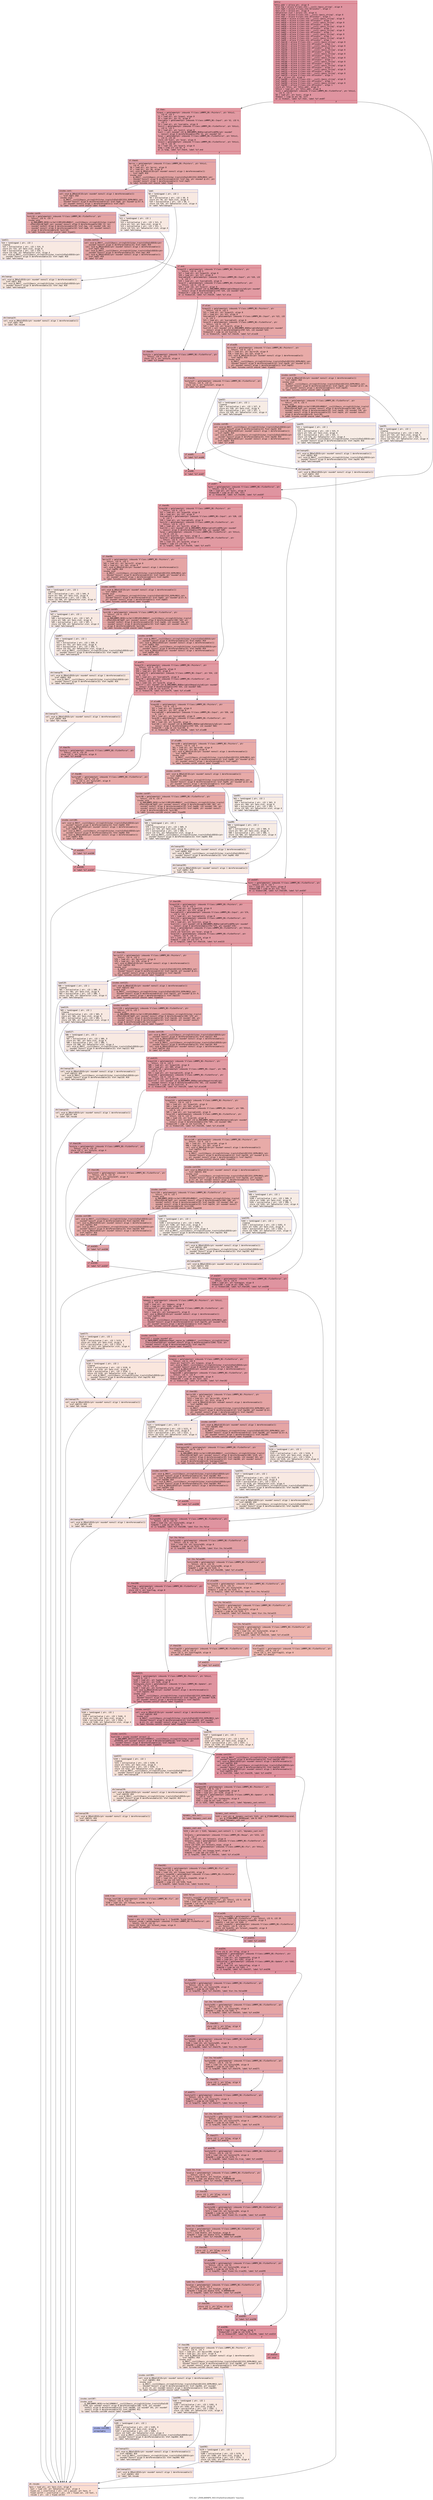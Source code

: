digraph "CFG for '_ZN9LAMMPS_NS11FixSetForce4initEv' function" {
	label="CFG for '_ZN9LAMMPS_NS11FixSetForce4initEv' function";

	Node0x561adf9ef750 [shape=record,color="#b70d28ff", style=filled, fillcolor="#b70d2870" fontname="Courier",label="{entry:\l|  %this.addr = alloca ptr, align 8\l  %ref.tmp = alloca %\"class.std::__cxx11::basic_string\", align 8\l  %ref.tmp5 = alloca %\"class.std::allocator\", align 1\l  %exn.slot = alloca ptr, align 8\l  %ehselector.slot = alloca i32, align 4\l  %ref.tmp6 = alloca %\"class.std::__cxx11::basic_string\", align 8\l  %ref.tmp7 = alloca %\"class.std::allocator\", align 1\l  %ref.tmp30 = alloca %\"class.std::__cxx11::basic_string\", align 8\l  %ref.tmp31 = alloca %\"class.std::allocator\", align 1\l  %ref.tmp34 = alloca %\"class.std::__cxx11::basic_string\", align 8\l  %ref.tmp35 = alloca %\"class.std::allocator\", align 1\l  %ref.tmp58 = alloca %\"class.std::__cxx11::basic_string\", align 8\l  %ref.tmp59 = alloca %\"class.std::allocator\", align 1\l  %ref.tmp62 = alloca %\"class.std::__cxx11::basic_string\", align 8\l  %ref.tmp63 = alloca %\"class.std::allocator\", align 1\l  %ref.tmp90 = alloca %\"class.std::__cxx11::basic_string\", align 8\l  %ref.tmp91 = alloca %\"class.std::allocator\", align 1\l  %ref.tmp94 = alloca %\"class.std::__cxx11::basic_string\", align 8\l  %ref.tmp95 = alloca %\"class.std::allocator\", align 1\l  %ref.tmp118 = alloca %\"class.std::__cxx11::basic_string\", align 8\l  %ref.tmp119 = alloca %\"class.std::allocator\", align 1\l  %ref.tmp122 = alloca %\"class.std::__cxx11::basic_string\", align 8\l  %ref.tmp123 = alloca %\"class.std::allocator\", align 1\l  %ref.tmp150 = alloca %\"class.std::__cxx11::basic_string\", align 8\l  %ref.tmp151 = alloca %\"class.std::allocator\", align 1\l  %ref.tmp154 = alloca %\"class.std::__cxx11::basic_string\", align 8\l  %ref.tmp155 = alloca %\"class.std::allocator\", align 1\l  %ref.tmp170 = alloca %\"class.std::__cxx11::basic_string\", align 8\l  %ref.tmp172 = alloca %\"class.std::allocator\", align 1\l  %ref.tmp184 = alloca %\"class.std::__cxx11::basic_string\", align 8\l  %ref.tmp185 = alloca %\"class.std::allocator\", align 1\l  %ref.tmp188 = alloca %\"class.std::__cxx11::basic_string\", align 8\l  %ref.tmp189 = alloca %\"class.std::allocator\", align 1\l  %ref.tmp224 = alloca %\"class.std::__cxx11::basic_string\", align 8\l  %ref.tmp225 = alloca %\"class.std::allocator\", align 1\l  %ref.tmp228 = alloca %\"class.std::__cxx11::basic_string\", align 8\l  %ref.tmp229 = alloca %\"class.std::allocator\", align 1\l  %flag = alloca i32, align 4\l  %ref.tmp300 = alloca %\"class.std::__cxx11::basic_string\", align 8\l  %ref.tmp301 = alloca %\"class.std::allocator\", align 1\l  %ref.tmp304 = alloca %\"class.std::__cxx11::basic_string\", align 8\l  %ref.tmp305 = alloca %\"class.std::allocator\", align 1\l  store ptr %this, ptr %this.addr, align 8\l  %this1 = load ptr, ptr %this.addr, align 8\l  %xstr = getelementptr inbounds %\"class.LAMMPS_NS::FixSetForce\", ptr %this1,\l... i32 0, i32 5\l  %0 = load ptr, ptr %xstr, align 8\l  %tobool = icmp ne ptr %0, null\l  br i1 %tobool, label %if.then, label %if.end47\l|{<s0>T|<s1>F}}"];
	Node0x561adf9ef750:s0 -> Node0x561adf9f19e0[tooltip="entry -> if.then\nProbability 62.50%" ];
	Node0x561adf9ef750:s1 -> Node0x561adf9f1a50[tooltip="entry -> if.end47\nProbability 37.50%" ];
	Node0x561adf9f19e0 [shape=record,color="#b70d28ff", style=filled, fillcolor="#bb1b2c70" fontname="Courier",label="{if.then:\l|  %input = getelementptr inbounds %\"class.LAMMPS_NS::Pointers\", ptr %this1,\l... i32 0, i32 5\l  %1 = load ptr, ptr %input, align 8\l  %2 = load ptr, ptr %1, align 8\l  %variable = getelementptr inbounds %\"class.LAMMPS_NS::Input\", ptr %2, i32 0,\l... i32 3\l  %3 = load ptr, ptr %variable, align 8\l  %xstr2 = getelementptr inbounds %\"class.LAMMPS_NS::FixSetForce\", ptr %this1,\l... i32 0, i32 5\l  %4 = load ptr, ptr %xstr2, align 8\l  %call = call noundef i32 @_ZN9LAMMPS_NS8Variable4findEPKc(ptr noundef\l... nonnull align 8 dereferenceable(376) %3, ptr noundef %4)\l  %xvar = getelementptr inbounds %\"class.LAMMPS_NS::FixSetForce\", ptr %this1,\l... i32 0, i32 10\l  store i32 %call, ptr %xvar, align 8\l  %xvar3 = getelementptr inbounds %\"class.LAMMPS_NS::FixSetForce\", ptr %this1,\l... i32 0, i32 10\l  %5 = load i32, ptr %xvar3, align 8\l  %cmp = icmp slt i32 %5, 0\l  br i1 %cmp, label %if.then4, label %if.end\l|{<s0>T|<s1>F}}"];
	Node0x561adf9f19e0:s0 -> Node0x561adf9f2bf0[tooltip="if.then -> if.then4\nProbability 37.50%" ];
	Node0x561adf9f19e0:s1 -> Node0x561adf9f2c40[tooltip="if.then -> if.end\nProbability 62.50%" ];
	Node0x561adf9f2bf0 [shape=record,color="#3d50c3ff", style=filled, fillcolor="#c5333470" fontname="Courier",label="{if.then4:\l|  %error = getelementptr inbounds %\"class.LAMMPS_NS::Pointers\", ptr %this1,\l... i32 0, i32 3\l  %6 = load ptr, ptr %error, align 8\l  %7 = load ptr, ptr %6, align 8\l  call void @_ZNSaIcEC1Ev(ptr noundef nonnull align 1 dereferenceable(1)\l... %ref.tmp5) #10\l  invoke void\l... @_ZNSt7__cxx1112basic_stringIcSt11char_traitsIcESaIcEEC2IS3_EEPKcRKS3_(ptr\l... noundef nonnull align 8 dereferenceable(32) %ref.tmp, ptr noundef @.str, ptr\l... noundef nonnull align 1 dereferenceable(1) %ref.tmp5)\l          to label %invoke.cont unwind label %lpad\l}"];
	Node0x561adf9f2bf0 -> Node0x561adf9f30c0[tooltip="if.then4 -> invoke.cont\nProbability 100.00%" ];
	Node0x561adf9f2bf0 -> Node0x561adf9f3140[tooltip="if.then4 -> lpad\nProbability 0.00%" ];
	Node0x561adf9f30c0 [shape=record,color="#3d50c3ff", style=filled, fillcolor="#c5333470" fontname="Courier",label="{invoke.cont:\l|  call void @_ZNSaIcEC1Ev(ptr noundef nonnull align 1 dereferenceable(1)\l... %ref.tmp7) #10\l  invoke void\l... @_ZNSt7__cxx1112basic_stringIcSt11char_traitsIcESaIcEEC2IS3_EEPKcRKS3_(ptr\l... noundef nonnull align 8 dereferenceable(32) %ref.tmp6, ptr noundef @.str.9,\l... ptr noundef nonnull align 1 dereferenceable(1) %ref.tmp7)\l          to label %invoke.cont9 unwind label %lpad8\l}"];
	Node0x561adf9f30c0 -> Node0x561adf9f34c0[tooltip="invoke.cont -> invoke.cont9\nProbability 100.00%" ];
	Node0x561adf9f30c0 -> Node0x561adf9f3510[tooltip="invoke.cont -> lpad8\nProbability 0.00%" ];
	Node0x561adf9f34c0 [shape=record,color="#3d50c3ff", style=filled, fillcolor="#c5333470" fontname="Courier",label="{invoke.cont9:\l|  %xstr10 = getelementptr inbounds %\"class.LAMMPS_NS::FixSetForce\", ptr\l... %this1, i32 0, i32 5\l  invoke void\l... @_ZN9LAMMPS_NS5Error3allIJRPcEEEvRKNSt7__cxx1112basic_stringIcSt11char_traitsI\l...cESaIcEEEiSB_DpOT_(ptr noundef nonnull align 8 dereferenceable(196) %7, ptr\l... noundef nonnull align 8 dereferenceable(32) %ref.tmp, i32 noundef 128, ptr\l... noundef nonnull align 8 dereferenceable(32) %ref.tmp6, ptr noundef nonnull\l... align 8 dereferenceable(8) %xstr10)\l          to label %invoke.cont12 unwind label %lpad11\l}"];
	Node0x561adf9f34c0 -> Node0x561adf9f3470[tooltip="invoke.cont9 -> invoke.cont12\nProbability 100.00%" ];
	Node0x561adf9f34c0 -> Node0x561adf9f38d0[tooltip="invoke.cont9 -> lpad11\nProbability 0.00%" ];
	Node0x561adf9f3470 [shape=record,color="#3d50c3ff", style=filled, fillcolor="#c5333470" fontname="Courier",label="{invoke.cont12:\l|  call void @_ZNSt7__cxx1112basic_stringIcSt11char_traitsIcESaIcEED1Ev(ptr\l... noundef nonnull align 8 dereferenceable(32) %ref.tmp6) #10\l  call void @_ZNSaIcED1Ev(ptr noundef nonnull align 1 dereferenceable(1)\l... %ref.tmp7) #10\l  call void @_ZNSt7__cxx1112basic_stringIcSt11char_traitsIcESaIcEED1Ev(ptr\l... noundef nonnull align 8 dereferenceable(32) %ref.tmp) #10\l  call void @_ZNSaIcED1Ev(ptr noundef nonnull align 1 dereferenceable(1)\l... %ref.tmp5) #10\l  br label %if.end\l}"];
	Node0x561adf9f3470 -> Node0x561adf9f2c40[tooltip="invoke.cont12 -> if.end\nProbability 100.00%" ];
	Node0x561adf9f3140 [shape=record,color="#3d50c3ff", style=filled, fillcolor="#efcebd70" fontname="Courier",label="{lpad:\l|  %8 = landingpad \{ ptr, i32 \}\l          cleanup\l  %9 = extractvalue \{ ptr, i32 \} %8, 0\l  store ptr %9, ptr %exn.slot, align 8\l  %10 = extractvalue \{ ptr, i32 \} %8, 1\l  store i32 %10, ptr %ehselector.slot, align 4\l  br label %ehcleanup14\l}"];
	Node0x561adf9f3140 -> Node0x561adf9f4290[tooltip="lpad -> ehcleanup14\nProbability 100.00%" ];
	Node0x561adf9f3510 [shape=record,color="#3d50c3ff", style=filled, fillcolor="#efcebd70" fontname="Courier",label="{lpad8:\l|  %11 = landingpad \{ ptr, i32 \}\l          cleanup\l  %12 = extractvalue \{ ptr, i32 \} %11, 0\l  store ptr %12, ptr %exn.slot, align 8\l  %13 = extractvalue \{ ptr, i32 \} %11, 1\l  store i32 %13, ptr %ehselector.slot, align 4\l  br label %ehcleanup\l}"];
	Node0x561adf9f3510 -> Node0x561adf9f4590[tooltip="lpad8 -> ehcleanup\nProbability 100.00%" ];
	Node0x561adf9f38d0 [shape=record,color="#3d50c3ff", style=filled, fillcolor="#efcebd70" fontname="Courier",label="{lpad11:\l|  %14 = landingpad \{ ptr, i32 \}\l          cleanup\l  %15 = extractvalue \{ ptr, i32 \} %14, 0\l  store ptr %15, ptr %exn.slot, align 8\l  %16 = extractvalue \{ ptr, i32 \} %14, 1\l  store i32 %16, ptr %ehselector.slot, align 4\l  call void @_ZNSt7__cxx1112basic_stringIcSt11char_traitsIcESaIcEED1Ev(ptr\l... noundef nonnull align 8 dereferenceable(32) %ref.tmp6) #10\l  br label %ehcleanup\l}"];
	Node0x561adf9f38d0 -> Node0x561adf9f4590[tooltip="lpad11 -> ehcleanup\nProbability 100.00%" ];
	Node0x561adf9f4590 [shape=record,color="#3d50c3ff", style=filled, fillcolor="#f2cab570" fontname="Courier",label="{ehcleanup:\l|  call void @_ZNSaIcED1Ev(ptr noundef nonnull align 1 dereferenceable(1)\l... %ref.tmp7) #10\l  call void @_ZNSt7__cxx1112basic_stringIcSt11char_traitsIcESaIcEED1Ev(ptr\l... noundef nonnull align 8 dereferenceable(32) %ref.tmp) #10\l  br label %ehcleanup14\l}"];
	Node0x561adf9f4590 -> Node0x561adf9f4290[tooltip="ehcleanup -> ehcleanup14\nProbability 100.00%" ];
	Node0x561adf9f4290 [shape=record,color="#3d50c3ff", style=filled, fillcolor="#f3c7b170" fontname="Courier",label="{ehcleanup14:\l|  call void @_ZNSaIcED1Ev(ptr noundef nonnull align 1 dereferenceable(1)\l... %ref.tmp5) #10\l  br label %eh.resume\l}"];
	Node0x561adf9f4290 -> Node0x561adf9f4ea0[tooltip="ehcleanup14 -> eh.resume\nProbability 100.00%" ];
	Node0x561adf9f2c40 [shape=record,color="#b70d28ff", style=filled, fillcolor="#bb1b2c70" fontname="Courier",label="{if.end:\l|  %input15 = getelementptr inbounds %\"class.LAMMPS_NS::Pointers\", ptr\l... %this1, i32 0, i32 5\l  %17 = load ptr, ptr %input15, align 8\l  %18 = load ptr, ptr %17, align 8\l  %variable16 = getelementptr inbounds %\"class.LAMMPS_NS::Input\", ptr %18, i32\l... 0, i32 3\l  %19 = load ptr, ptr %variable16, align 8\l  %xvar17 = getelementptr inbounds %\"class.LAMMPS_NS::FixSetForce\", ptr\l... %this1, i32 0, i32 10\l  %20 = load i32, ptr %xvar17, align 8\l  %call18 = call noundef i32 @_ZN9LAMMPS_NS8Variable10equalstyleEi(ptr noundef\l... nonnull align 8 dereferenceable(376) %19, i32 noundef %20)\l  %tobool19 = icmp ne i32 %call18, 0\l  br i1 %tobool19, label %if.then20, label %if.else\l|{<s0>T|<s1>F}}"];
	Node0x561adf9f2c40:s0 -> Node0x561adf9f56b0[tooltip="if.end -> if.then20\nProbability 62.50%" ];
	Node0x561adf9f2c40:s1 -> Node0x561adf9f5730[tooltip="if.end -> if.else\nProbability 37.50%" ];
	Node0x561adf9f56b0 [shape=record,color="#3d50c3ff", style=filled, fillcolor="#be242e70" fontname="Courier",label="{if.then20:\l|  %xstyle = getelementptr inbounds %\"class.LAMMPS_NS::FixSetForce\", ptr\l... %this1, i32 0, i32 13\l  store i32 2, ptr %xstyle, align 4\l  br label %if.end46\l}"];
	Node0x561adf9f56b0 -> Node0x561adf9f5a10[tooltip="if.then20 -> if.end46\nProbability 100.00%" ];
	Node0x561adf9f5730 [shape=record,color="#3d50c3ff", style=filled, fillcolor="#c5333470" fontname="Courier",label="{if.else:\l|  %input21 = getelementptr inbounds %\"class.LAMMPS_NS::Pointers\", ptr\l... %this1, i32 0, i32 5\l  %21 = load ptr, ptr %input21, align 8\l  %22 = load ptr, ptr %21, align 8\l  %variable22 = getelementptr inbounds %\"class.LAMMPS_NS::Input\", ptr %22, i32\l... 0, i32 3\l  %23 = load ptr, ptr %variable22, align 8\l  %xvar23 = getelementptr inbounds %\"class.LAMMPS_NS::FixSetForce\", ptr\l... %this1, i32 0, i32 10\l  %24 = load i32, ptr %xvar23, align 8\l  %call24 = call noundef i32 @_ZN9LAMMPS_NS8Variable9atomstyleEi(ptr noundef\l... nonnull align 8 dereferenceable(376) %23, i32 noundef %24)\l  %tobool25 = icmp ne i32 %call24, 0\l  br i1 %tobool25, label %if.then26, label %if.else28\l|{<s0>T|<s1>F}}"];
	Node0x561adf9f5730:s0 -> Node0x561adf9f6270[tooltip="if.else -> if.then26\nProbability 62.50%" ];
	Node0x561adf9f5730:s1 -> Node0x561adf9f6350[tooltip="if.else -> if.else28\nProbability 37.50%" ];
	Node0x561adf9f6270 [shape=record,color="#3d50c3ff", style=filled, fillcolor="#ca3b3770" fontname="Courier",label="{if.then26:\l|  %xstyle27 = getelementptr inbounds %\"class.LAMMPS_NS::FixSetForce\", ptr\l... %this1, i32 0, i32 13\l  store i32 3, ptr %xstyle27, align 4\l  br label %if.end45\l}"];
	Node0x561adf9f6270 -> Node0x561adf9f6670[tooltip="if.then26 -> if.end45\nProbability 100.00%" ];
	Node0x561adf9f6350 [shape=record,color="#3d50c3ff", style=filled, fillcolor="#cc403a70" fontname="Courier",label="{if.else28:\l|  %error29 = getelementptr inbounds %\"class.LAMMPS_NS::Pointers\", ptr\l... %this1, i32 0, i32 3\l  %25 = load ptr, ptr %error29, align 8\l  %26 = load ptr, ptr %25, align 8\l  call void @_ZNSaIcEC1Ev(ptr noundef nonnull align 1 dereferenceable(1)\l... %ref.tmp31) #10\l  invoke void\l... @_ZNSt7__cxx1112basic_stringIcSt11char_traitsIcESaIcEEC2IS3_EEPKcRKS3_(ptr\l... noundef nonnull align 8 dereferenceable(32) %ref.tmp30, ptr noundef @.str,\l... ptr noundef nonnull align 1 dereferenceable(1) %ref.tmp31)\l          to label %invoke.cont33 unwind label %lpad32\l}"];
	Node0x561adf9f6350 -> Node0x561adf9f6aa0[tooltip="if.else28 -> invoke.cont33\nProbability 100.00%" ];
	Node0x561adf9f6350 -> Node0x561adf9f6b20[tooltip="if.else28 -> lpad32\nProbability 0.00%" ];
	Node0x561adf9f6aa0 [shape=record,color="#3d50c3ff", style=filled, fillcolor="#cc403a70" fontname="Courier",label="{invoke.cont33:\l|  call void @_ZNSaIcEC1Ev(ptr noundef nonnull align 1 dereferenceable(1)\l... %ref.tmp35) #10\l  invoke void\l... @_ZNSt7__cxx1112basic_stringIcSt11char_traitsIcESaIcEEC2IS3_EEPKcRKS3_(ptr\l... noundef nonnull align 8 dereferenceable(32) %ref.tmp34, ptr noundef @.str.10,\l... ptr noundef nonnull align 1 dereferenceable(1) %ref.tmp35)\l          to label %invoke.cont37 unwind label %lpad36\l}"];
	Node0x561adf9f6aa0 -> Node0x561adf9f6ea0[tooltip="invoke.cont33 -> invoke.cont37\nProbability 100.00%" ];
	Node0x561adf9f6aa0 -> Node0x561adf9f6ef0[tooltip="invoke.cont33 -> lpad36\nProbability 0.00%" ];
	Node0x561adf9f6ea0 [shape=record,color="#3d50c3ff", style=filled, fillcolor="#cc403a70" fontname="Courier",label="{invoke.cont37:\l|  %xstr38 = getelementptr inbounds %\"class.LAMMPS_NS::FixSetForce\", ptr\l... %this1, i32 0, i32 5\l  invoke void\l... @_ZN9LAMMPS_NS5Error3allIJRPcEEEvRKNSt7__cxx1112basic_stringIcSt11char_traitsI\l...cESaIcEEEiSB_DpOT_(ptr noundef nonnull align 8 dereferenceable(196) %26, ptr\l... noundef nonnull align 8 dereferenceable(32) %ref.tmp30, i32 noundef 134, ptr\l... noundef nonnull align 8 dereferenceable(32) %ref.tmp34, ptr noundef nonnull\l... align 8 dereferenceable(8) %xstr38)\l          to label %invoke.cont40 unwind label %lpad39\l}"];
	Node0x561adf9f6ea0 -> Node0x561adf9f6e50[tooltip="invoke.cont37 -> invoke.cont40\nProbability 100.00%" ];
	Node0x561adf9f6ea0 -> Node0x561adf9f72e0[tooltip="invoke.cont37 -> lpad39\nProbability 0.00%" ];
	Node0x561adf9f6e50 [shape=record,color="#3d50c3ff", style=filled, fillcolor="#cc403a70" fontname="Courier",label="{invoke.cont40:\l|  call void @_ZNSt7__cxx1112basic_stringIcSt11char_traitsIcESaIcEED1Ev(ptr\l... noundef nonnull align 8 dereferenceable(32) %ref.tmp34) #10\l  call void @_ZNSaIcED1Ev(ptr noundef nonnull align 1 dereferenceable(1)\l... %ref.tmp35) #10\l  call void @_ZNSt7__cxx1112basic_stringIcSt11char_traitsIcESaIcEED1Ev(ptr\l... noundef nonnull align 8 dereferenceable(32) %ref.tmp30) #10\l  call void @_ZNSaIcED1Ev(ptr noundef nonnull align 1 dereferenceable(1)\l... %ref.tmp31) #10\l  br label %if.end45\l}"];
	Node0x561adf9f6e50 -> Node0x561adf9f6670[tooltip="invoke.cont40 -> if.end45\nProbability 100.00%" ];
	Node0x561adf9f6b20 [shape=record,color="#3d50c3ff", style=filled, fillcolor="#ecd3c570" fontname="Courier",label="{lpad32:\l|  %27 = landingpad \{ ptr, i32 \}\l          cleanup\l  %28 = extractvalue \{ ptr, i32 \} %27, 0\l  store ptr %28, ptr %exn.slot, align 8\l  %29 = extractvalue \{ ptr, i32 \} %27, 1\l  store i32 %29, ptr %ehselector.slot, align 4\l  br label %ehcleanup44\l}"];
	Node0x561adf9f6b20 -> Node0x561adf9f7ca0[tooltip="lpad32 -> ehcleanup44\nProbability 100.00%" ];
	Node0x561adf9f6ef0 [shape=record,color="#3d50c3ff", style=filled, fillcolor="#ecd3c570" fontname="Courier",label="{lpad36:\l|  %30 = landingpad \{ ptr, i32 \}\l          cleanup\l  %31 = extractvalue \{ ptr, i32 \} %30, 0\l  store ptr %31, ptr %exn.slot, align 8\l  %32 = extractvalue \{ ptr, i32 \} %30, 1\l  store i32 %32, ptr %ehselector.slot, align 4\l  br label %ehcleanup42\l}"];
	Node0x561adf9f6ef0 -> Node0x561adf9f7fa0[tooltip="lpad36 -> ehcleanup42\nProbability 100.00%" ];
	Node0x561adf9f72e0 [shape=record,color="#3d50c3ff", style=filled, fillcolor="#ecd3c570" fontname="Courier",label="{lpad39:\l|  %33 = landingpad \{ ptr, i32 \}\l          cleanup\l  %34 = extractvalue \{ ptr, i32 \} %33, 0\l  store ptr %34, ptr %exn.slot, align 8\l  %35 = extractvalue \{ ptr, i32 \} %33, 1\l  store i32 %35, ptr %ehselector.slot, align 4\l  call void @_ZNSt7__cxx1112basic_stringIcSt11char_traitsIcESaIcEED1Ev(ptr\l... noundef nonnull align 8 dereferenceable(32) %ref.tmp34) #10\l  br label %ehcleanup42\l}"];
	Node0x561adf9f72e0 -> Node0x561adf9f7fa0[tooltip="lpad39 -> ehcleanup42\nProbability 100.00%" ];
	Node0x561adf9f7fa0 [shape=record,color="#3d50c3ff", style=filled, fillcolor="#efcebd70" fontname="Courier",label="{ehcleanup42:\l|  call void @_ZNSaIcED1Ev(ptr noundef nonnull align 1 dereferenceable(1)\l... %ref.tmp35) #10\l  call void @_ZNSt7__cxx1112basic_stringIcSt11char_traitsIcESaIcEED1Ev(ptr\l... noundef nonnull align 8 dereferenceable(32) %ref.tmp30) #10\l  br label %ehcleanup44\l}"];
	Node0x561adf9f7fa0 -> Node0x561adf9f7ca0[tooltip="ehcleanup42 -> ehcleanup44\nProbability 100.00%" ];
	Node0x561adf9f7ca0 [shape=record,color="#3d50c3ff", style=filled, fillcolor="#f1ccb870" fontname="Courier",label="{ehcleanup44:\l|  call void @_ZNSaIcED1Ev(ptr noundef nonnull align 1 dereferenceable(1)\l... %ref.tmp31) #10\l  br label %eh.resume\l}"];
	Node0x561adf9f7ca0 -> Node0x561adf9f4ea0[tooltip="ehcleanup44 -> eh.resume\nProbability 100.00%" ];
	Node0x561adf9f6670 [shape=record,color="#3d50c3ff", style=filled, fillcolor="#c5333470" fontname="Courier",label="{if.end45:\l|  br label %if.end46\l}"];
	Node0x561adf9f6670 -> Node0x561adf9f5a10[tooltip="if.end45 -> if.end46\nProbability 100.00%" ];
	Node0x561adf9f5a10 [shape=record,color="#b70d28ff", style=filled, fillcolor="#bb1b2c70" fontname="Courier",label="{if.end46:\l|  br label %if.end47\l}"];
	Node0x561adf9f5a10 -> Node0x561adf9f1a50[tooltip="if.end46 -> if.end47\nProbability 100.00%" ];
	Node0x561adf9f1a50 [shape=record,color="#b70d28ff", style=filled, fillcolor="#b70d2870" fontname="Courier",label="{if.end47:\l|  %ystr = getelementptr inbounds %\"class.LAMMPS_NS::FixSetForce\", ptr\l... %this1, i32 0, i32 6\l  %36 = load ptr, ptr %ystr, align 8\l  %tobool48 = icmp ne ptr %36, null\l  br i1 %tobool48, label %if.then49, label %if.end107\l|{<s0>T|<s1>F}}"];
	Node0x561adf9f1a50:s0 -> Node0x561adf9f91d0[tooltip="if.end47 -> if.then49\nProbability 62.50%" ];
	Node0x561adf9f1a50:s1 -> Node0x561adf9f9250[tooltip="if.end47 -> if.end107\nProbability 37.50%" ];
	Node0x561adf9f91d0 [shape=record,color="#b70d28ff", style=filled, fillcolor="#bb1b2c70" fontname="Courier",label="{if.then49:\l|  %input50 = getelementptr inbounds %\"class.LAMMPS_NS::Pointers\", ptr\l... %this1, i32 0, i32 5\l  %37 = load ptr, ptr %input50, align 8\l  %38 = load ptr, ptr %37, align 8\l  %variable51 = getelementptr inbounds %\"class.LAMMPS_NS::Input\", ptr %38, i32\l... 0, i32 3\l  %39 = load ptr, ptr %variable51, align 8\l  %ystr52 = getelementptr inbounds %\"class.LAMMPS_NS::FixSetForce\", ptr\l... %this1, i32 0, i32 6\l  %40 = load ptr, ptr %ystr52, align 8\l  %call53 = call noundef i32 @_ZN9LAMMPS_NS8Variable4findEPKc(ptr noundef\l... nonnull align 8 dereferenceable(376) %39, ptr noundef %40)\l  %yvar = getelementptr inbounds %\"class.LAMMPS_NS::FixSetForce\", ptr %this1,\l... i32 0, i32 11\l  store i32 %call53, ptr %yvar, align 4\l  %yvar54 = getelementptr inbounds %\"class.LAMMPS_NS::FixSetForce\", ptr\l... %this1, i32 0, i32 11\l  %41 = load i32, ptr %yvar54, align 4\l  %cmp55 = icmp slt i32 %41, 0\l  br i1 %cmp55, label %if.then56, label %if.end73\l|{<s0>T|<s1>F}}"];
	Node0x561adf9f91d0:s0 -> Node0x561adf9f9d50[tooltip="if.then49 -> if.then56\nProbability 37.50%" ];
	Node0x561adf9f91d0:s1 -> Node0x561adf9f9da0[tooltip="if.then49 -> if.end73\nProbability 62.50%" ];
	Node0x561adf9f9d50 [shape=record,color="#3d50c3ff", style=filled, fillcolor="#c5333470" fontname="Courier",label="{if.then56:\l|  %error57 = getelementptr inbounds %\"class.LAMMPS_NS::Pointers\", ptr\l... %this1, i32 0, i32 3\l  %42 = load ptr, ptr %error57, align 8\l  %43 = load ptr, ptr %42, align 8\l  call void @_ZNSaIcEC1Ev(ptr noundef nonnull align 1 dereferenceable(1)\l... %ref.tmp59) #10\l  invoke void\l... @_ZNSt7__cxx1112basic_stringIcSt11char_traitsIcESaIcEEC2IS3_EEPKcRKS3_(ptr\l... noundef nonnull align 8 dereferenceable(32) %ref.tmp58, ptr noundef @.str,\l... ptr noundef nonnull align 1 dereferenceable(1) %ref.tmp59)\l          to label %invoke.cont61 unwind label %lpad60\l}"];
	Node0x561adf9f9d50 -> Node0x561adf9fa230[tooltip="if.then56 -> invoke.cont61\nProbability 100.00%" ];
	Node0x561adf9f9d50 -> Node0x561adf9fa2b0[tooltip="if.then56 -> lpad60\nProbability 0.00%" ];
	Node0x561adf9fa230 [shape=record,color="#3d50c3ff", style=filled, fillcolor="#c5333470" fontname="Courier",label="{invoke.cont61:\l|  call void @_ZNSaIcEC1Ev(ptr noundef nonnull align 1 dereferenceable(1)\l... %ref.tmp63) #10\l  invoke void\l... @_ZNSt7__cxx1112basic_stringIcSt11char_traitsIcESaIcEEC2IS3_EEPKcRKS3_(ptr\l... noundef nonnull align 8 dereferenceable(32) %ref.tmp62, ptr noundef @.str.9,\l... ptr noundef nonnull align 1 dereferenceable(1) %ref.tmp63)\l          to label %invoke.cont65 unwind label %lpad64\l}"];
	Node0x561adf9fa230 -> Node0x561adf9fa5d0[tooltip="invoke.cont61 -> invoke.cont65\nProbability 100.00%" ];
	Node0x561adf9fa230 -> Node0x561adf9fa620[tooltip="invoke.cont61 -> lpad64\nProbability 0.00%" ];
	Node0x561adf9fa5d0 [shape=record,color="#3d50c3ff", style=filled, fillcolor="#c5333470" fontname="Courier",label="{invoke.cont65:\l|  %ystr66 = getelementptr inbounds %\"class.LAMMPS_NS::FixSetForce\", ptr\l... %this1, i32 0, i32 6\l  invoke void\l... @_ZN9LAMMPS_NS5Error3allIJRPcEEEvRKNSt7__cxx1112basic_stringIcSt11char_traitsI\l...cESaIcEEEiSB_DpOT_(ptr noundef nonnull align 8 dereferenceable(196) %43, ptr\l... noundef nonnull align 8 dereferenceable(32) %ref.tmp58, i32 noundef 138, ptr\l... noundef nonnull align 8 dereferenceable(32) %ref.tmp62, ptr noundef nonnull\l... align 8 dereferenceable(8) %ystr66)\l          to label %invoke.cont68 unwind label %lpad67\l}"];
	Node0x561adf9fa5d0 -> Node0x561adf9fa580[tooltip="invoke.cont65 -> invoke.cont68\nProbability 100.00%" ];
	Node0x561adf9fa5d0 -> Node0x561adf9fa9b0[tooltip="invoke.cont65 -> lpad67\nProbability 0.00%" ];
	Node0x561adf9fa580 [shape=record,color="#3d50c3ff", style=filled, fillcolor="#c5333470" fontname="Courier",label="{invoke.cont68:\l|  call void @_ZNSt7__cxx1112basic_stringIcSt11char_traitsIcESaIcEED1Ev(ptr\l... noundef nonnull align 8 dereferenceable(32) %ref.tmp62) #10\l  call void @_ZNSaIcED1Ev(ptr noundef nonnull align 1 dereferenceable(1)\l... %ref.tmp63) #10\l  call void @_ZNSt7__cxx1112basic_stringIcSt11char_traitsIcESaIcEED1Ev(ptr\l... noundef nonnull align 8 dereferenceable(32) %ref.tmp58) #10\l  call void @_ZNSaIcED1Ev(ptr noundef nonnull align 1 dereferenceable(1)\l... %ref.tmp59) #10\l  br label %if.end73\l}"];
	Node0x561adf9fa580 -> Node0x561adf9f9da0[tooltip="invoke.cont68 -> if.end73\nProbability 100.00%" ];
	Node0x561adf9fa2b0 [shape=record,color="#3d50c3ff", style=filled, fillcolor="#efcebd70" fontname="Courier",label="{lpad60:\l|  %44 = landingpad \{ ptr, i32 \}\l          cleanup\l  %45 = extractvalue \{ ptr, i32 \} %44, 0\l  store ptr %45, ptr %exn.slot, align 8\l  %46 = extractvalue \{ ptr, i32 \} %44, 1\l  store i32 %46, ptr %ehselector.slot, align 4\l  br label %ehcleanup72\l}"];
	Node0x561adf9fa2b0 -> Node0x561adf9fb370[tooltip="lpad60 -> ehcleanup72\nProbability 100.00%" ];
	Node0x561adf9fa620 [shape=record,color="#3d50c3ff", style=filled, fillcolor="#efcebd70" fontname="Courier",label="{lpad64:\l|  %47 = landingpad \{ ptr, i32 \}\l          cleanup\l  %48 = extractvalue \{ ptr, i32 \} %47, 0\l  store ptr %48, ptr %exn.slot, align 8\l  %49 = extractvalue \{ ptr, i32 \} %47, 1\l  store i32 %49, ptr %ehselector.slot, align 4\l  br label %ehcleanup70\l}"];
	Node0x561adf9fa620 -> Node0x561adf9fbe80[tooltip="lpad64 -> ehcleanup70\nProbability 100.00%" ];
	Node0x561adf9fa9b0 [shape=record,color="#3d50c3ff", style=filled, fillcolor="#efcebd70" fontname="Courier",label="{lpad67:\l|  %50 = landingpad \{ ptr, i32 \}\l          cleanup\l  %51 = extractvalue \{ ptr, i32 \} %50, 0\l  store ptr %51, ptr %exn.slot, align 8\l  %52 = extractvalue \{ ptr, i32 \} %50, 1\l  store i32 %52, ptr %ehselector.slot, align 4\l  call void @_ZNSt7__cxx1112basic_stringIcSt11char_traitsIcESaIcEED1Ev(ptr\l... noundef nonnull align 8 dereferenceable(32) %ref.tmp62) #10\l  br label %ehcleanup70\l}"];
	Node0x561adf9fa9b0 -> Node0x561adf9fbe80[tooltip="lpad67 -> ehcleanup70\nProbability 100.00%" ];
	Node0x561adf9fbe80 [shape=record,color="#3d50c3ff", style=filled, fillcolor="#f2cab570" fontname="Courier",label="{ehcleanup70:\l|  call void @_ZNSaIcED1Ev(ptr noundef nonnull align 1 dereferenceable(1)\l... %ref.tmp63) #10\l  call void @_ZNSt7__cxx1112basic_stringIcSt11char_traitsIcESaIcEED1Ev(ptr\l... noundef nonnull align 8 dereferenceable(32) %ref.tmp58) #10\l  br label %ehcleanup72\l}"];
	Node0x561adf9fbe80 -> Node0x561adf9fb370[tooltip="ehcleanup70 -> ehcleanup72\nProbability 100.00%" ];
	Node0x561adf9fb370 [shape=record,color="#3d50c3ff", style=filled, fillcolor="#f3c7b170" fontname="Courier",label="{ehcleanup72:\l|  call void @_ZNSaIcED1Ev(ptr noundef nonnull align 1 dereferenceable(1)\l... %ref.tmp59) #10\l  br label %eh.resume\l}"];
	Node0x561adf9fb370 -> Node0x561adf9f4ea0[tooltip="ehcleanup72 -> eh.resume\nProbability 100.00%" ];
	Node0x561adf9f9da0 [shape=record,color="#b70d28ff", style=filled, fillcolor="#bb1b2c70" fontname="Courier",label="{if.end73:\l|  %input74 = getelementptr inbounds %\"class.LAMMPS_NS::Pointers\", ptr\l... %this1, i32 0, i32 5\l  %53 = load ptr, ptr %input74, align 8\l  %54 = load ptr, ptr %53, align 8\l  %variable75 = getelementptr inbounds %\"class.LAMMPS_NS::Input\", ptr %54, i32\l... 0, i32 3\l  %55 = load ptr, ptr %variable75, align 8\l  %yvar76 = getelementptr inbounds %\"class.LAMMPS_NS::FixSetForce\", ptr\l... %this1, i32 0, i32 11\l  %56 = load i32, ptr %yvar76, align 4\l  %call77 = call noundef i32 @_ZN9LAMMPS_NS8Variable10equalstyleEi(ptr noundef\l... nonnull align 8 dereferenceable(376) %55, i32 noundef %56)\l  %tobool78 = icmp ne i32 %call77, 0\l  br i1 %tobool78, label %if.then79, label %if.else80\l|{<s0>T|<s1>F}}"];
	Node0x561adf9f9da0:s0 -> Node0x561adf9fcea0[tooltip="if.end73 -> if.then79\nProbability 62.50%" ];
	Node0x561adf9f9da0:s1 -> Node0x561adf9fcef0[tooltip="if.end73 -> if.else80\nProbability 37.50%" ];
	Node0x561adf9fcea0 [shape=record,color="#3d50c3ff", style=filled, fillcolor="#be242e70" fontname="Courier",label="{if.then79:\l|  %ystyle = getelementptr inbounds %\"class.LAMMPS_NS::FixSetForce\", ptr\l... %this1, i32 0, i32 14\l  store i32 2, ptr %ystyle, align 8\l  br label %if.end106\l}"];
	Node0x561adf9fcea0 -> Node0x561adf9fd180[tooltip="if.then79 -> if.end106\nProbability 100.00%" ];
	Node0x561adf9fcef0 [shape=record,color="#3d50c3ff", style=filled, fillcolor="#c5333470" fontname="Courier",label="{if.else80:\l|  %input81 = getelementptr inbounds %\"class.LAMMPS_NS::Pointers\", ptr\l... %this1, i32 0, i32 5\l  %57 = load ptr, ptr %input81, align 8\l  %58 = load ptr, ptr %57, align 8\l  %variable82 = getelementptr inbounds %\"class.LAMMPS_NS::Input\", ptr %58, i32\l... 0, i32 3\l  %59 = load ptr, ptr %variable82, align 8\l  %yvar83 = getelementptr inbounds %\"class.LAMMPS_NS::FixSetForce\", ptr\l... %this1, i32 0, i32 11\l  %60 = load i32, ptr %yvar83, align 4\l  %call84 = call noundef i32 @_ZN9LAMMPS_NS8Variable9atomstyleEi(ptr noundef\l... nonnull align 8 dereferenceable(376) %59, i32 noundef %60)\l  %tobool85 = icmp ne i32 %call84, 0\l  br i1 %tobool85, label %if.then86, label %if.else88\l|{<s0>T|<s1>F}}"];
	Node0x561adf9fcef0:s0 -> Node0x561adf9fd960[tooltip="if.else80 -> if.then86\nProbability 62.50%" ];
	Node0x561adf9fcef0:s1 -> Node0x561adf9fd9b0[tooltip="if.else80 -> if.else88\nProbability 37.50%" ];
	Node0x561adf9fd960 [shape=record,color="#3d50c3ff", style=filled, fillcolor="#ca3b3770" fontname="Courier",label="{if.then86:\l|  %ystyle87 = getelementptr inbounds %\"class.LAMMPS_NS::FixSetForce\", ptr\l... %this1, i32 0, i32 14\l  store i32 3, ptr %ystyle87, align 8\l  br label %if.end105\l}"];
	Node0x561adf9fd960 -> Node0x561adf9fdc70[tooltip="if.then86 -> if.end105\nProbability 100.00%" ];
	Node0x561adf9fd9b0 [shape=record,color="#3d50c3ff", style=filled, fillcolor="#cc403a70" fontname="Courier",label="{if.else88:\l|  %error89 = getelementptr inbounds %\"class.LAMMPS_NS::Pointers\", ptr\l... %this1, i32 0, i32 3\l  %61 = load ptr, ptr %error89, align 8\l  %62 = load ptr, ptr %61, align 8\l  call void @_ZNSaIcEC1Ev(ptr noundef nonnull align 1 dereferenceable(1)\l... %ref.tmp91) #10\l  invoke void\l... @_ZNSt7__cxx1112basic_stringIcSt11char_traitsIcESaIcEEC2IS3_EEPKcRKS3_(ptr\l... noundef nonnull align 8 dereferenceable(32) %ref.tmp90, ptr noundef @.str,\l... ptr noundef nonnull align 1 dereferenceable(1) %ref.tmp91)\l          to label %invoke.cont93 unwind label %lpad92\l}"];
	Node0x561adf9fd9b0 -> Node0x561adf9fe0a0[tooltip="if.else88 -> invoke.cont93\nProbability 100.00%" ];
	Node0x561adf9fd9b0 -> Node0x561adf9fe120[tooltip="if.else88 -> lpad92\nProbability 0.00%" ];
	Node0x561adf9fe0a0 [shape=record,color="#3d50c3ff", style=filled, fillcolor="#cc403a70" fontname="Courier",label="{invoke.cont93:\l|  call void @_ZNSaIcEC1Ev(ptr noundef nonnull align 1 dereferenceable(1)\l... %ref.tmp95) #10\l  invoke void\l... @_ZNSt7__cxx1112basic_stringIcSt11char_traitsIcESaIcEEC2IS3_EEPKcRKS3_(ptr\l... noundef nonnull align 8 dereferenceable(32) %ref.tmp94, ptr noundef @.str.10,\l... ptr noundef nonnull align 1 dereferenceable(1) %ref.tmp95)\l          to label %invoke.cont97 unwind label %lpad96\l}"];
	Node0x561adf9fe0a0 -> Node0x561adf9fe4a0[tooltip="invoke.cont93 -> invoke.cont97\nProbability 100.00%" ];
	Node0x561adf9fe0a0 -> Node0x561adf9fe4f0[tooltip="invoke.cont93 -> lpad96\nProbability 0.00%" ];
	Node0x561adf9fe4a0 [shape=record,color="#3d50c3ff", style=filled, fillcolor="#cc403a70" fontname="Courier",label="{invoke.cont97:\l|  %ystr98 = getelementptr inbounds %\"class.LAMMPS_NS::FixSetForce\", ptr\l... %this1, i32 0, i32 6\l  invoke void\l... @_ZN9LAMMPS_NS5Error3allIJRPcEEEvRKNSt7__cxx1112basic_stringIcSt11char_traitsI\l...cESaIcEEEiSB_DpOT_(ptr noundef nonnull align 8 dereferenceable(196) %62, ptr\l... noundef nonnull align 8 dereferenceable(32) %ref.tmp90, i32 noundef 144, ptr\l... noundef nonnull align 8 dereferenceable(32) %ref.tmp94, ptr noundef nonnull\l... align 8 dereferenceable(8) %ystr98)\l          to label %invoke.cont100 unwind label %lpad99\l}"];
	Node0x561adf9fe4a0 -> Node0x561adf9fe450[tooltip="invoke.cont97 -> invoke.cont100\nProbability 100.00%" ];
	Node0x561adf9fe4a0 -> Node0x561adf9fe8e0[tooltip="invoke.cont97 -> lpad99\nProbability 0.00%" ];
	Node0x561adf9fe450 [shape=record,color="#3d50c3ff", style=filled, fillcolor="#cc403a70" fontname="Courier",label="{invoke.cont100:\l|  call void @_ZNSt7__cxx1112basic_stringIcSt11char_traitsIcESaIcEED1Ev(ptr\l... noundef nonnull align 8 dereferenceable(32) %ref.tmp94) #10\l  call void @_ZNSaIcED1Ev(ptr noundef nonnull align 1 dereferenceable(1)\l... %ref.tmp95) #10\l  call void @_ZNSt7__cxx1112basic_stringIcSt11char_traitsIcESaIcEED1Ev(ptr\l... noundef nonnull align 8 dereferenceable(32) %ref.tmp90) #10\l  call void @_ZNSaIcED1Ev(ptr noundef nonnull align 1 dereferenceable(1)\l... %ref.tmp91) #10\l  br label %if.end105\l}"];
	Node0x561adf9fe450 -> Node0x561adf9fdc70[tooltip="invoke.cont100 -> if.end105\nProbability 100.00%" ];
	Node0x561adf9fe120 [shape=record,color="#3d50c3ff", style=filled, fillcolor="#ecd3c570" fontname="Courier",label="{lpad92:\l|  %63 = landingpad \{ ptr, i32 \}\l          cleanup\l  %64 = extractvalue \{ ptr, i32 \} %63, 0\l  store ptr %64, ptr %exn.slot, align 8\l  %65 = extractvalue \{ ptr, i32 \} %63, 1\l  store i32 %65, ptr %ehselector.slot, align 4\l  br label %ehcleanup104\l}"];
	Node0x561adf9fe120 -> Node0x561adf9ff2a0[tooltip="lpad92 -> ehcleanup104\nProbability 100.00%" ];
	Node0x561adf9fe4f0 [shape=record,color="#3d50c3ff", style=filled, fillcolor="#ecd3c570" fontname="Courier",label="{lpad96:\l|  %66 = landingpad \{ ptr, i32 \}\l          cleanup\l  %67 = extractvalue \{ ptr, i32 \} %66, 0\l  store ptr %67, ptr %exn.slot, align 8\l  %68 = extractvalue \{ ptr, i32 \} %66, 1\l  store i32 %68, ptr %ehselector.slot, align 4\l  br label %ehcleanup102\l}"];
	Node0x561adf9fe4f0 -> Node0x561adf9ff5a0[tooltip="lpad96 -> ehcleanup102\nProbability 100.00%" ];
	Node0x561adf9fe8e0 [shape=record,color="#3d50c3ff", style=filled, fillcolor="#ecd3c570" fontname="Courier",label="{lpad99:\l|  %69 = landingpad \{ ptr, i32 \}\l          cleanup\l  %70 = extractvalue \{ ptr, i32 \} %69, 0\l  store ptr %70, ptr %exn.slot, align 8\l  %71 = extractvalue \{ ptr, i32 \} %69, 1\l  store i32 %71, ptr %ehselector.slot, align 4\l  call void @_ZNSt7__cxx1112basic_stringIcSt11char_traitsIcESaIcEED1Ev(ptr\l... noundef nonnull align 8 dereferenceable(32) %ref.tmp94) #10\l  br label %ehcleanup102\l}"];
	Node0x561adf9fe8e0 -> Node0x561adf9ff5a0[tooltip="lpad99 -> ehcleanup102\nProbability 100.00%" ];
	Node0x561adf9ff5a0 [shape=record,color="#3d50c3ff", style=filled, fillcolor="#efcebd70" fontname="Courier",label="{ehcleanup102:\l|  call void @_ZNSaIcED1Ev(ptr noundef nonnull align 1 dereferenceable(1)\l... %ref.tmp95) #10\l  call void @_ZNSt7__cxx1112basic_stringIcSt11char_traitsIcESaIcEED1Ev(ptr\l... noundef nonnull align 8 dereferenceable(32) %ref.tmp90) #10\l  br label %ehcleanup104\l}"];
	Node0x561adf9ff5a0 -> Node0x561adf9ff2a0[tooltip="ehcleanup102 -> ehcleanup104\nProbability 100.00%" ];
	Node0x561adf9ff2a0 [shape=record,color="#3d50c3ff", style=filled, fillcolor="#f1ccb870" fontname="Courier",label="{ehcleanup104:\l|  call void @_ZNSaIcED1Ev(ptr noundef nonnull align 1 dereferenceable(1)\l... %ref.tmp91) #10\l  br label %eh.resume\l}"];
	Node0x561adf9ff2a0 -> Node0x561adf9f4ea0[tooltip="ehcleanup104 -> eh.resume\nProbability 100.00%" ];
	Node0x561adf9fdc70 [shape=record,color="#3d50c3ff", style=filled, fillcolor="#c5333470" fontname="Courier",label="{if.end105:\l|  br label %if.end106\l}"];
	Node0x561adf9fdc70 -> Node0x561adf9fd180[tooltip="if.end105 -> if.end106\nProbability 100.00%" ];
	Node0x561adf9fd180 [shape=record,color="#b70d28ff", style=filled, fillcolor="#bb1b2c70" fontname="Courier",label="{if.end106:\l|  br label %if.end107\l}"];
	Node0x561adf9fd180 -> Node0x561adf9f9250[tooltip="if.end106 -> if.end107\nProbability 100.00%" ];
	Node0x561adf9f9250 [shape=record,color="#b70d28ff", style=filled, fillcolor="#b70d2870" fontname="Courier",label="{if.end107:\l|  %zstr = getelementptr inbounds %\"class.LAMMPS_NS::FixSetForce\", ptr\l... %this1, i32 0, i32 7\l  %72 = load ptr, ptr %zstr, align 8\l  %tobool108 = icmp ne ptr %72, null\l  br i1 %tobool108, label %if.then109, label %if.end167\l|{<s0>T|<s1>F}}"];
	Node0x561adf9f9250:s0 -> Node0x561adfa001d0[tooltip="if.end107 -> if.then109\nProbability 62.50%" ];
	Node0x561adf9f9250:s1 -> Node0x561adfa00250[tooltip="if.end107 -> if.end167\nProbability 37.50%" ];
	Node0x561adfa001d0 [shape=record,color="#b70d28ff", style=filled, fillcolor="#bb1b2c70" fontname="Courier",label="{if.then109:\l|  %input110 = getelementptr inbounds %\"class.LAMMPS_NS::Pointers\", ptr\l... %this1, i32 0, i32 5\l  %73 = load ptr, ptr %input110, align 8\l  %74 = load ptr, ptr %73, align 8\l  %variable111 = getelementptr inbounds %\"class.LAMMPS_NS::Input\", ptr %74,\l... i32 0, i32 3\l  %75 = load ptr, ptr %variable111, align 8\l  %zstr112 = getelementptr inbounds %\"class.LAMMPS_NS::FixSetForce\", ptr\l... %this1, i32 0, i32 7\l  %76 = load ptr, ptr %zstr112, align 8\l  %call113 = call noundef i32 @_ZN9LAMMPS_NS8Variable4findEPKc(ptr noundef\l... nonnull align 8 dereferenceable(376) %75, ptr noundef %76)\l  %zvar = getelementptr inbounds %\"class.LAMMPS_NS::FixSetForce\", ptr %this1,\l... i32 0, i32 12\l  store i32 %call113, ptr %zvar, align 8\l  %zvar114 = getelementptr inbounds %\"class.LAMMPS_NS::FixSetForce\", ptr\l... %this1, i32 0, i32 12\l  %77 = load i32, ptr %zvar114, align 8\l  %cmp115 = icmp slt i32 %77, 0\l  br i1 %cmp115, label %if.then116, label %if.end133\l|{<s0>T|<s1>F}}"];
	Node0x561adfa001d0:s0 -> Node0x561adfa00d60[tooltip="if.then109 -> if.then116\nProbability 37.50%" ];
	Node0x561adfa001d0:s1 -> Node0x561adfa00db0[tooltip="if.then109 -> if.end133\nProbability 62.50%" ];
	Node0x561adfa00d60 [shape=record,color="#3d50c3ff", style=filled, fillcolor="#c5333470" fontname="Courier",label="{if.then116:\l|  %error117 = getelementptr inbounds %\"class.LAMMPS_NS::Pointers\", ptr\l... %this1, i32 0, i32 3\l  %78 = load ptr, ptr %error117, align 8\l  %79 = load ptr, ptr %78, align 8\l  call void @_ZNSaIcEC1Ev(ptr noundef nonnull align 1 dereferenceable(1)\l... %ref.tmp119) #10\l  invoke void\l... @_ZNSt7__cxx1112basic_stringIcSt11char_traitsIcESaIcEEC2IS3_EEPKcRKS3_(ptr\l... noundef nonnull align 8 dereferenceable(32) %ref.tmp118, ptr noundef @.str,\l... ptr noundef nonnull align 1 dereferenceable(1) %ref.tmp119)\l          to label %invoke.cont121 unwind label %lpad120\l}"];
	Node0x561adfa00d60 -> Node0x561adfa01250[tooltip="if.then116 -> invoke.cont121\nProbability 100.00%" ];
	Node0x561adfa00d60 -> Node0x561adfa012d0[tooltip="if.then116 -> lpad120\nProbability 0.00%" ];
	Node0x561adfa01250 [shape=record,color="#3d50c3ff", style=filled, fillcolor="#c5333470" fontname="Courier",label="{invoke.cont121:\l|  call void @_ZNSaIcEC1Ev(ptr noundef nonnull align 1 dereferenceable(1)\l... %ref.tmp123) #10\l  invoke void\l... @_ZNSt7__cxx1112basic_stringIcSt11char_traitsIcESaIcEEC2IS3_EEPKcRKS3_(ptr\l... noundef nonnull align 8 dereferenceable(32) %ref.tmp122, ptr noundef @.str.9,\l... ptr noundef nonnull align 1 dereferenceable(1) %ref.tmp123)\l          to label %invoke.cont125 unwind label %lpad124\l}"];
	Node0x561adfa01250 -> Node0x561adfa015f0[tooltip="invoke.cont121 -> invoke.cont125\nProbability 100.00%" ];
	Node0x561adfa01250 -> Node0x561adfa01640[tooltip="invoke.cont121 -> lpad124\nProbability 0.00%" ];
	Node0x561adfa015f0 [shape=record,color="#3d50c3ff", style=filled, fillcolor="#c5333470" fontname="Courier",label="{invoke.cont125:\l|  %zstr126 = getelementptr inbounds %\"class.LAMMPS_NS::FixSetForce\", ptr\l... %this1, i32 0, i32 7\l  invoke void\l... @_ZN9LAMMPS_NS5Error3allIJRPcEEEvRKNSt7__cxx1112basic_stringIcSt11char_traitsI\l...cESaIcEEEiSB_DpOT_(ptr noundef nonnull align 8 dereferenceable(196) %79, ptr\l... noundef nonnull align 8 dereferenceable(32) %ref.tmp118, i32 noundef 148, ptr\l... noundef nonnull align 8 dereferenceable(32) %ref.tmp122, ptr noundef nonnull\l... align 8 dereferenceable(8) %zstr126)\l          to label %invoke.cont128 unwind label %lpad127\l}"];
	Node0x561adfa015f0 -> Node0x561adfa015a0[tooltip="invoke.cont125 -> invoke.cont128\nProbability 100.00%" ];
	Node0x561adfa015f0 -> Node0x561adfa019d0[tooltip="invoke.cont125 -> lpad127\nProbability 0.00%" ];
	Node0x561adfa015a0 [shape=record,color="#3d50c3ff", style=filled, fillcolor="#c5333470" fontname="Courier",label="{invoke.cont128:\l|  call void @_ZNSt7__cxx1112basic_stringIcSt11char_traitsIcESaIcEED1Ev(ptr\l... noundef nonnull align 8 dereferenceable(32) %ref.tmp122) #10\l  call void @_ZNSaIcED1Ev(ptr noundef nonnull align 1 dereferenceable(1)\l... %ref.tmp123) #10\l  call void @_ZNSt7__cxx1112basic_stringIcSt11char_traitsIcESaIcEED1Ev(ptr\l... noundef nonnull align 8 dereferenceable(32) %ref.tmp118) #10\l  call void @_ZNSaIcED1Ev(ptr noundef nonnull align 1 dereferenceable(1)\l... %ref.tmp119) #10\l  br label %if.end133\l}"];
	Node0x561adfa015a0 -> Node0x561adfa00db0[tooltip="invoke.cont128 -> if.end133\nProbability 100.00%" ];
	Node0x561adfa012d0 [shape=record,color="#3d50c3ff", style=filled, fillcolor="#efcebd70" fontname="Courier",label="{lpad120:\l|  %80 = landingpad \{ ptr, i32 \}\l          cleanup\l  %81 = extractvalue \{ ptr, i32 \} %80, 0\l  store ptr %81, ptr %exn.slot, align 8\l  %82 = extractvalue \{ ptr, i32 \} %80, 1\l  store i32 %82, ptr %ehselector.slot, align 4\l  br label %ehcleanup132\l}"];
	Node0x561adfa012d0 -> Node0x561adfa02390[tooltip="lpad120 -> ehcleanup132\nProbability 100.00%" ];
	Node0x561adfa01640 [shape=record,color="#3d50c3ff", style=filled, fillcolor="#efcebd70" fontname="Courier",label="{lpad124:\l|  %83 = landingpad \{ ptr, i32 \}\l          cleanup\l  %84 = extractvalue \{ ptr, i32 \} %83, 0\l  store ptr %84, ptr %exn.slot, align 8\l  %85 = extractvalue \{ ptr, i32 \} %83, 1\l  store i32 %85, ptr %ehselector.slot, align 4\l  br label %ehcleanup130\l}"];
	Node0x561adfa01640 -> Node0x561adfa02690[tooltip="lpad124 -> ehcleanup130\nProbability 100.00%" ];
	Node0x561adfa019d0 [shape=record,color="#3d50c3ff", style=filled, fillcolor="#efcebd70" fontname="Courier",label="{lpad127:\l|  %86 = landingpad \{ ptr, i32 \}\l          cleanup\l  %87 = extractvalue \{ ptr, i32 \} %86, 0\l  store ptr %87, ptr %exn.slot, align 8\l  %88 = extractvalue \{ ptr, i32 \} %86, 1\l  store i32 %88, ptr %ehselector.slot, align 4\l  call void @_ZNSt7__cxx1112basic_stringIcSt11char_traitsIcESaIcEED1Ev(ptr\l... noundef nonnull align 8 dereferenceable(32) %ref.tmp122) #10\l  br label %ehcleanup130\l}"];
	Node0x561adfa019d0 -> Node0x561adfa02690[tooltip="lpad127 -> ehcleanup130\nProbability 100.00%" ];
	Node0x561adfa02690 [shape=record,color="#3d50c3ff", style=filled, fillcolor="#f2cab570" fontname="Courier",label="{ehcleanup130:\l|  call void @_ZNSaIcED1Ev(ptr noundef nonnull align 1 dereferenceable(1)\l... %ref.tmp123) #10\l  call void @_ZNSt7__cxx1112basic_stringIcSt11char_traitsIcESaIcEED1Ev(ptr\l... noundef nonnull align 8 dereferenceable(32) %ref.tmp118) #10\l  br label %ehcleanup132\l}"];
	Node0x561adfa02690 -> Node0x561adfa02390[tooltip="ehcleanup130 -> ehcleanup132\nProbability 100.00%" ];
	Node0x561adfa02390 [shape=record,color="#3d50c3ff", style=filled, fillcolor="#f3c7b170" fontname="Courier",label="{ehcleanup132:\l|  call void @_ZNSaIcED1Ev(ptr noundef nonnull align 1 dereferenceable(1)\l... %ref.tmp119) #10\l  br label %eh.resume\l}"];
	Node0x561adfa02390 -> Node0x561adf9f4ea0[tooltip="ehcleanup132 -> eh.resume\nProbability 100.00%" ];
	Node0x561adfa00db0 [shape=record,color="#b70d28ff", style=filled, fillcolor="#bb1b2c70" fontname="Courier",label="{if.end133:\l|  %input134 = getelementptr inbounds %\"class.LAMMPS_NS::Pointers\", ptr\l... %this1, i32 0, i32 5\l  %89 = load ptr, ptr %input134, align 8\l  %90 = load ptr, ptr %89, align 8\l  %variable135 = getelementptr inbounds %\"class.LAMMPS_NS::Input\", ptr %90,\l... i32 0, i32 3\l  %91 = load ptr, ptr %variable135, align 8\l  %zvar136 = getelementptr inbounds %\"class.LAMMPS_NS::FixSetForce\", ptr\l... %this1, i32 0, i32 12\l  %92 = load i32, ptr %zvar136, align 8\l  %call137 = call noundef i32 @_ZN9LAMMPS_NS8Variable10equalstyleEi(ptr\l... noundef nonnull align 8 dereferenceable(376) %91, i32 noundef %92)\l  %tobool138 = icmp ne i32 %call137, 0\l  br i1 %tobool138, label %if.then139, label %if.else140\l|{<s0>T|<s1>F}}"];
	Node0x561adfa00db0:s0 -> Node0x561adfa036c0[tooltip="if.end133 -> if.then139\nProbability 62.50%" ];
	Node0x561adfa00db0:s1 -> Node0x561adfa03710[tooltip="if.end133 -> if.else140\nProbability 37.50%" ];
	Node0x561adfa036c0 [shape=record,color="#3d50c3ff", style=filled, fillcolor="#be242e70" fontname="Courier",label="{if.then139:\l|  %zstyle = getelementptr inbounds %\"class.LAMMPS_NS::FixSetForce\", ptr\l... %this1, i32 0, i32 15\l  store i32 2, ptr %zstyle, align 4\l  br label %if.end166\l}"];
	Node0x561adfa036c0 -> Node0x561adfa039a0[tooltip="if.then139 -> if.end166\nProbability 100.00%" ];
	Node0x561adfa03710 [shape=record,color="#3d50c3ff", style=filled, fillcolor="#c5333470" fontname="Courier",label="{if.else140:\l|  %input141 = getelementptr inbounds %\"class.LAMMPS_NS::Pointers\", ptr\l... %this1, i32 0, i32 5\l  %93 = load ptr, ptr %input141, align 8\l  %94 = load ptr, ptr %93, align 8\l  %variable142 = getelementptr inbounds %\"class.LAMMPS_NS::Input\", ptr %94,\l... i32 0, i32 3\l  %95 = load ptr, ptr %variable142, align 8\l  %zvar143 = getelementptr inbounds %\"class.LAMMPS_NS::FixSetForce\", ptr\l... %this1, i32 0, i32 12\l  %96 = load i32, ptr %zvar143, align 8\l  %call144 = call noundef i32 @_ZN9LAMMPS_NS8Variable9atomstyleEi(ptr noundef\l... nonnull align 8 dereferenceable(376) %95, i32 noundef %96)\l  %tobool145 = icmp ne i32 %call144, 0\l  br i1 %tobool145, label %if.then146, label %if.else148\l|{<s0>T|<s1>F}}"];
	Node0x561adfa03710:s0 -> Node0x561adf9fb780[tooltip="if.else140 -> if.then146\nProbability 62.50%" ];
	Node0x561adfa03710:s1 -> Node0x561adf9fb7d0[tooltip="if.else140 -> if.else148\nProbability 37.50%" ];
	Node0x561adf9fb780 [shape=record,color="#3d50c3ff", style=filled, fillcolor="#ca3b3770" fontname="Courier",label="{if.then146:\l|  %zstyle147 = getelementptr inbounds %\"class.LAMMPS_NS::FixSetForce\", ptr\l... %this1, i32 0, i32 15\l  store i32 3, ptr %zstyle147, align 4\l  br label %if.end165\l}"];
	Node0x561adf9fb780 -> Node0x561adf9fba90[tooltip="if.then146 -> if.end165\nProbability 100.00%" ];
	Node0x561adf9fb7d0 [shape=record,color="#3d50c3ff", style=filled, fillcolor="#cc403a70" fontname="Courier",label="{if.else148:\l|  %error149 = getelementptr inbounds %\"class.LAMMPS_NS::Pointers\", ptr\l... %this1, i32 0, i32 3\l  %97 = load ptr, ptr %error149, align 8\l  %98 = load ptr, ptr %97, align 8\l  call void @_ZNSaIcEC1Ev(ptr noundef nonnull align 1 dereferenceable(1)\l... %ref.tmp151) #10\l  invoke void\l... @_ZNSt7__cxx1112basic_stringIcSt11char_traitsIcESaIcEEC2IS3_EEPKcRKS3_(ptr\l... noundef nonnull align 8 dereferenceable(32) %ref.tmp150, ptr noundef @.str,\l... ptr noundef nonnull align 1 dereferenceable(1) %ref.tmp151)\l          to label %invoke.cont153 unwind label %lpad152\l}"];
	Node0x561adf9fb7d0 -> Node0x561adfa05100[tooltip="if.else148 -> invoke.cont153\nProbability 100.00%" ];
	Node0x561adf9fb7d0 -> Node0x561adfa05180[tooltip="if.else148 -> lpad152\nProbability 0.00%" ];
	Node0x561adfa05100 [shape=record,color="#3d50c3ff", style=filled, fillcolor="#cc403a70" fontname="Courier",label="{invoke.cont153:\l|  call void @_ZNSaIcEC1Ev(ptr noundef nonnull align 1 dereferenceable(1)\l... %ref.tmp155) #10\l  invoke void\l... @_ZNSt7__cxx1112basic_stringIcSt11char_traitsIcESaIcEEC2IS3_EEPKcRKS3_(ptr\l... noundef nonnull align 8 dereferenceable(32) %ref.tmp154, ptr noundef\l... @.str.10, ptr noundef nonnull align 1 dereferenceable(1) %ref.tmp155)\l          to label %invoke.cont157 unwind label %lpad156\l}"];
	Node0x561adfa05100 -> Node0x561adfa054e0[tooltip="invoke.cont153 -> invoke.cont157\nProbability 100.00%" ];
	Node0x561adfa05100 -> Node0x561adf9f7ff0[tooltip="invoke.cont153 -> lpad156\nProbability 0.00%" ];
	Node0x561adfa054e0 [shape=record,color="#3d50c3ff", style=filled, fillcolor="#cc403a70" fontname="Courier",label="{invoke.cont157:\l|  %zstr158 = getelementptr inbounds %\"class.LAMMPS_NS::FixSetForce\", ptr\l... %this1, i32 0, i32 7\l  invoke void\l... @_ZN9LAMMPS_NS5Error3allIJRPcEEEvRKNSt7__cxx1112basic_stringIcSt11char_traitsI\l...cESaIcEEEiSB_DpOT_(ptr noundef nonnull align 8 dereferenceable(196) %98, ptr\l... noundef nonnull align 8 dereferenceable(32) %ref.tmp150, i32 noundef 154, ptr\l... noundef nonnull align 8 dereferenceable(32) %ref.tmp154, ptr noundef nonnull\l... align 8 dereferenceable(8) %zstr158)\l          to label %invoke.cont160 unwind label %lpad159\l}"];
	Node0x561adfa054e0 -> Node0x561adfa05490[tooltip="invoke.cont157 -> invoke.cont160\nProbability 100.00%" ];
	Node0x561adfa054e0 -> Node0x561adf9f83e0[tooltip="invoke.cont157 -> lpad159\nProbability 0.00%" ];
	Node0x561adfa05490 [shape=record,color="#3d50c3ff", style=filled, fillcolor="#cc403a70" fontname="Courier",label="{invoke.cont160:\l|  call void @_ZNSt7__cxx1112basic_stringIcSt11char_traitsIcESaIcEED1Ev(ptr\l... noundef nonnull align 8 dereferenceable(32) %ref.tmp154) #10\l  call void @_ZNSaIcED1Ev(ptr noundef nonnull align 1 dereferenceable(1)\l... %ref.tmp155) #10\l  call void @_ZNSt7__cxx1112basic_stringIcSt11char_traitsIcESaIcEED1Ev(ptr\l... noundef nonnull align 8 dereferenceable(32) %ref.tmp150) #10\l  call void @_ZNSaIcED1Ev(ptr noundef nonnull align 1 dereferenceable(1)\l... %ref.tmp151) #10\l  br label %if.end165\l}"];
	Node0x561adfa05490 -> Node0x561adf9fba90[tooltip="invoke.cont160 -> if.end165\nProbability 100.00%" ];
	Node0x561adfa05180 [shape=record,color="#3d50c3ff", style=filled, fillcolor="#ecd3c570" fontname="Courier",label="{lpad152:\l|  %99 = landingpad \{ ptr, i32 \}\l          cleanup\l  %100 = extractvalue \{ ptr, i32 \} %99, 0\l  store ptr %100, ptr %exn.slot, align 8\l  %101 = extractvalue \{ ptr, i32 \} %99, 1\l  store i32 %101, ptr %ehselector.slot, align 4\l  br label %ehcleanup164\l}"];
	Node0x561adfa05180 -> Node0x561adfa06f20[tooltip="lpad152 -> ehcleanup164\nProbability 100.00%" ];
	Node0x561adf9f7ff0 [shape=record,color="#3d50c3ff", style=filled, fillcolor="#ecd3c570" fontname="Courier",label="{lpad156:\l|  %102 = landingpad \{ ptr, i32 \}\l          cleanup\l  %103 = extractvalue \{ ptr, i32 \} %102, 0\l  store ptr %103, ptr %exn.slot, align 8\l  %104 = extractvalue \{ ptr, i32 \} %102, 1\l  store i32 %104, ptr %ehselector.slot, align 4\l  br label %ehcleanup162\l}"];
	Node0x561adf9f7ff0 -> Node0x561adfa07200[tooltip="lpad156 -> ehcleanup162\nProbability 100.00%" ];
	Node0x561adf9f83e0 [shape=record,color="#3d50c3ff", style=filled, fillcolor="#ecd3c570" fontname="Courier",label="{lpad159:\l|  %105 = landingpad \{ ptr, i32 \}\l          cleanup\l  %106 = extractvalue \{ ptr, i32 \} %105, 0\l  store ptr %106, ptr %exn.slot, align 8\l  %107 = extractvalue \{ ptr, i32 \} %105, 1\l  store i32 %107, ptr %ehselector.slot, align 4\l  call void @_ZNSt7__cxx1112basic_stringIcSt11char_traitsIcESaIcEED1Ev(ptr\l... noundef nonnull align 8 dereferenceable(32) %ref.tmp154) #10\l  br label %ehcleanup162\l}"];
	Node0x561adf9f83e0 -> Node0x561adfa07200[tooltip="lpad159 -> ehcleanup162\nProbability 100.00%" ];
	Node0x561adfa07200 [shape=record,color="#3d50c3ff", style=filled, fillcolor="#efcebd70" fontname="Courier",label="{ehcleanup162:\l|  call void @_ZNSaIcED1Ev(ptr noundef nonnull align 1 dereferenceable(1)\l... %ref.tmp155) #10\l  call void @_ZNSt7__cxx1112basic_stringIcSt11char_traitsIcESaIcEED1Ev(ptr\l... noundef nonnull align 8 dereferenceable(32) %ref.tmp150) #10\l  br label %ehcleanup164\l}"];
	Node0x561adfa07200 -> Node0x561adfa06f20[tooltip="ehcleanup162 -> ehcleanup164\nProbability 100.00%" ];
	Node0x561adfa06f20 [shape=record,color="#3d50c3ff", style=filled, fillcolor="#f1ccb870" fontname="Courier",label="{ehcleanup164:\l|  call void @_ZNSaIcED1Ev(ptr noundef nonnull align 1 dereferenceable(1)\l... %ref.tmp151) #10\l  br label %eh.resume\l}"];
	Node0x561adfa06f20 -> Node0x561adf9f4ea0[tooltip="ehcleanup164 -> eh.resume\nProbability 100.00%" ];
	Node0x561adf9fba90 [shape=record,color="#3d50c3ff", style=filled, fillcolor="#c5333470" fontname="Courier",label="{if.end165:\l|  br label %if.end166\l}"];
	Node0x561adf9fba90 -> Node0x561adfa039a0[tooltip="if.end165 -> if.end166\nProbability 100.00%" ];
	Node0x561adfa039a0 [shape=record,color="#b70d28ff", style=filled, fillcolor="#bb1b2c70" fontname="Courier",label="{if.end166:\l|  br label %if.end167\l}"];
	Node0x561adfa039a0 -> Node0x561adfa00250[tooltip="if.end166 -> if.end167\nProbability 100.00%" ];
	Node0x561adfa00250 [shape=record,color="#b70d28ff", style=filled, fillcolor="#b70d2870" fontname="Courier",label="{if.end167:\l|  %idregion = getelementptr inbounds %\"class.LAMMPS_NS::FixSetForce\", ptr\l... %this1, i32 0, i32 8\l  %108 = load ptr, ptr %idregion, align 8\l  %tobool168 = icmp ne ptr %108, null\l  br i1 %tobool168, label %if.then169, label %if.end200\l|{<s0>T|<s1>F}}"];
	Node0x561adfa00250:s0 -> Node0x561adfa07e40[tooltip="if.end167 -> if.then169\nProbability 62.50%" ];
	Node0x561adfa00250:s1 -> Node0x561adfa07ec0[tooltip="if.end167 -> if.end200\nProbability 37.50%" ];
	Node0x561adfa07e40 [shape=record,color="#b70d28ff", style=filled, fillcolor="#bb1b2c70" fontname="Courier",label="{if.then169:\l|  %domain = getelementptr inbounds %\"class.LAMMPS_NS::Pointers\", ptr %this1,\l... i32 0, i32 10\l  %109 = load ptr, ptr %domain, align 8\l  %110 = load ptr, ptr %109, align 8\l  %idregion171 = getelementptr inbounds %\"class.LAMMPS_NS::FixSetForce\", ptr\l... %this1, i32 0, i32 8\l  %111 = load ptr, ptr %idregion171, align 8\l  call void @_ZNSaIcEC1Ev(ptr noundef nonnull align 1 dereferenceable(1)\l... %ref.tmp172) #10\l  invoke void\l... @_ZNSt7__cxx1112basic_stringIcSt11char_traitsIcESaIcEEC2IS3_EEPKcRKS3_(ptr\l... noundef nonnull align 8 dereferenceable(32) %ref.tmp170, ptr noundef %111,\l... ptr noundef nonnull align 1 dereferenceable(1) %ref.tmp172)\l          to label %invoke.cont174 unwind label %lpad173\l}"];
	Node0x561adfa07e40 -> Node0x561adfa084a0[tooltip="if.then169 -> invoke.cont174\nProbability 100.00%" ];
	Node0x561adfa07e40 -> Node0x561adfa08520[tooltip="if.then169 -> lpad173\nProbability 0.00%" ];
	Node0x561adfa084a0 [shape=record,color="#b70d28ff", style=filled, fillcolor="#bb1b2c70" fontname="Courier",label="{invoke.cont174:\l|  %call177 = invoke noundef ptr\l... @_ZNK9LAMMPS_NS6Domain16get_region_by_idERKNSt7__cxx1112basic_stringIcSt11char\l..._traitsIcESaIcEEE(ptr noundef nonnull align 8 dereferenceable(1200) %110, ptr\l... noundef nonnull align 8 dereferenceable(32) %ref.tmp170)\l          to label %invoke.cont176 unwind label %lpad175\l}"];
	Node0x561adfa084a0 -> Node0x561adfa08450[tooltip="invoke.cont174 -> invoke.cont176\nProbability 100.00%" ];
	Node0x561adfa084a0 -> Node0x561adfa087c0[tooltip="invoke.cont174 -> lpad175\nProbability 0.00%" ];
	Node0x561adfa08450 [shape=record,color="#b70d28ff", style=filled, fillcolor="#bb1b2c70" fontname="Courier",label="{invoke.cont176:\l|  %region = getelementptr inbounds %\"class.LAMMPS_NS::FixSetForce\", ptr\l... %this1, i32 0, i32 9\l  store ptr %call177, ptr %region, align 8\l  call void @_ZNSt7__cxx1112basic_stringIcSt11char_traitsIcESaIcEED1Ev(ptr\l... noundef nonnull align 8 dereferenceable(32) %ref.tmp170) #10\l  call void @_ZNSaIcED1Ev(ptr noundef nonnull align 1 dereferenceable(1)\l... %ref.tmp172) #10\l  %region180 = getelementptr inbounds %\"class.LAMMPS_NS::FixSetForce\", ptr\l... %this1, i32 0, i32 9\l  %112 = load ptr, ptr %region180, align 8\l  %tobool181 = icmp ne ptr %112, null\l  br i1 %tobool181, label %if.end199, label %if.then182\l|{<s0>T|<s1>F}}"];
	Node0x561adfa08450:s0 -> Node0x561adfa08fc0[tooltip="invoke.cont176 -> if.end199\nProbability 62.50%" ];
	Node0x561adfa08450:s1 -> Node0x561adfa09040[tooltip="invoke.cont176 -> if.then182\nProbability 37.50%" ];
	Node0x561adfa09040 [shape=record,color="#3d50c3ff", style=filled, fillcolor="#c5333470" fontname="Courier",label="{if.then182:\l|  %error183 = getelementptr inbounds %\"class.LAMMPS_NS::Pointers\", ptr\l... %this1, i32 0, i32 3\l  %113 = load ptr, ptr %error183, align 8\l  %114 = load ptr, ptr %113, align 8\l  call void @_ZNSaIcEC1Ev(ptr noundef nonnull align 1 dereferenceable(1)\l... %ref.tmp185) #10\l  invoke void\l... @_ZNSt7__cxx1112basic_stringIcSt11char_traitsIcESaIcEEC2IS3_EEPKcRKS3_(ptr\l... noundef nonnull align 8 dereferenceable(32) %ref.tmp184, ptr noundef @.str,\l... ptr noundef nonnull align 1 dereferenceable(1) %ref.tmp185)\l          to label %invoke.cont187 unwind label %lpad186\l}"];
	Node0x561adfa09040 -> Node0x561adfa094c0[tooltip="if.then182 -> invoke.cont187\nProbability 100.00%" ];
	Node0x561adfa09040 -> Node0x561adfa09540[tooltip="if.then182 -> lpad186\nProbability 0.00%" ];
	Node0x561adfa094c0 [shape=record,color="#3d50c3ff", style=filled, fillcolor="#c5333470" fontname="Courier",label="{invoke.cont187:\l|  call void @_ZNSaIcEC1Ev(ptr noundef nonnull align 1 dereferenceable(1)\l... %ref.tmp189) #10\l  invoke void\l... @_ZNSt7__cxx1112basic_stringIcSt11char_traitsIcESaIcEEC2IS3_EEPKcRKS3_(ptr\l... noundef nonnull align 8 dereferenceable(32) %ref.tmp188, ptr noundef @.str.6,\l... ptr noundef nonnull align 1 dereferenceable(1) %ref.tmp189)\l          to label %invoke.cont191 unwind label %lpad190\l}"];
	Node0x561adfa094c0 -> Node0x561adfa098c0[tooltip="invoke.cont187 -> invoke.cont191\nProbability 100.00%" ];
	Node0x561adfa094c0 -> Node0x561adfa09910[tooltip="invoke.cont187 -> lpad190\nProbability 0.00%" ];
	Node0x561adfa098c0 [shape=record,color="#3d50c3ff", style=filled, fillcolor="#c5333470" fontname="Courier",label="{invoke.cont191:\l|  %idregion192 = getelementptr inbounds %\"class.LAMMPS_NS::FixSetForce\", ptr\l... %this1, i32 0, i32 8\l  invoke void\l... @_ZN9LAMMPS_NS5Error3allIJRPcEEEvRKNSt7__cxx1112basic_stringIcSt11char_traitsI\l...cESaIcEEEiSB_DpOT_(ptr noundef nonnull align 8 dereferenceable(196) %114, ptr\l... noundef nonnull align 8 dereferenceable(32) %ref.tmp184, i32 noundef 161, ptr\l... noundef nonnull align 8 dereferenceable(32) %ref.tmp188, ptr noundef nonnull\l... align 8 dereferenceable(8) %idregion192)\l          to label %invoke.cont194 unwind label %lpad193\l}"];
	Node0x561adfa098c0 -> Node0x561adfa09870[tooltip="invoke.cont191 -> invoke.cont194\nProbability 100.00%" ];
	Node0x561adfa098c0 -> Node0x561adf9b4580[tooltip="invoke.cont191 -> lpad193\nProbability 0.00%" ];
	Node0x561adfa09870 [shape=record,color="#3d50c3ff", style=filled, fillcolor="#c5333470" fontname="Courier",label="{invoke.cont194:\l|  call void @_ZNSt7__cxx1112basic_stringIcSt11char_traitsIcESaIcEED1Ev(ptr\l... noundef nonnull align 8 dereferenceable(32) %ref.tmp188) #10\l  call void @_ZNSaIcED1Ev(ptr noundef nonnull align 1 dereferenceable(1)\l... %ref.tmp189) #10\l  call void @_ZNSt7__cxx1112basic_stringIcSt11char_traitsIcESaIcEED1Ev(ptr\l... noundef nonnull align 8 dereferenceable(32) %ref.tmp184) #10\l  call void @_ZNSaIcED1Ev(ptr noundef nonnull align 1 dereferenceable(1)\l... %ref.tmp185) #10\l  br label %if.end199\l}"];
	Node0x561adfa09870 -> Node0x561adfa08fc0[tooltip="invoke.cont194 -> if.end199\nProbability 100.00%" ];
	Node0x561adfa08520 [shape=record,color="#3d50c3ff", style=filled, fillcolor="#f3c7b170" fontname="Courier",label="{lpad173:\l|  %115 = landingpad \{ ptr, i32 \}\l          cleanup\l  %116 = extractvalue \{ ptr, i32 \} %115, 0\l  store ptr %116, ptr %exn.slot, align 8\l  %117 = extractvalue \{ ptr, i32 \} %115, 1\l  store i32 %117, ptr %ehselector.slot, align 4\l  br label %ehcleanup179\l}"];
	Node0x561adfa08520 -> Node0x561adfa0ac10[tooltip="lpad173 -> ehcleanup179\nProbability 100.00%" ];
	Node0x561adfa087c0 [shape=record,color="#3d50c3ff", style=filled, fillcolor="#f3c7b170" fontname="Courier",label="{lpad175:\l|  %118 = landingpad \{ ptr, i32 \}\l          cleanup\l  %119 = extractvalue \{ ptr, i32 \} %118, 0\l  store ptr %119, ptr %exn.slot, align 8\l  %120 = extractvalue \{ ptr, i32 \} %118, 1\l  store i32 %120, ptr %ehselector.slot, align 4\l  call void @_ZNSt7__cxx1112basic_stringIcSt11char_traitsIcESaIcEED1Ev(ptr\l... noundef nonnull align 8 dereferenceable(32) %ref.tmp170) #10\l  br label %ehcleanup179\l}"];
	Node0x561adfa087c0 -> Node0x561adfa0ac10[tooltip="lpad175 -> ehcleanup179\nProbability 100.00%" ];
	Node0x561adfa0ac10 [shape=record,color="#3d50c3ff", style=filled, fillcolor="#f5c1a970" fontname="Courier",label="{ehcleanup179:\l|  call void @_ZNSaIcED1Ev(ptr noundef nonnull align 1 dereferenceable(1)\l... %ref.tmp172) #10\l  br label %eh.resume\l}"];
	Node0x561adfa0ac10 -> Node0x561adf9f4ea0[tooltip="ehcleanup179 -> eh.resume\nProbability 100.00%" ];
	Node0x561adfa09540 [shape=record,color="#3d50c3ff", style=filled, fillcolor="#efcebd70" fontname="Courier",label="{lpad186:\l|  %121 = landingpad \{ ptr, i32 \}\l          cleanup\l  %122 = extractvalue \{ ptr, i32 \} %121, 0\l  store ptr %122, ptr %exn.slot, align 8\l  %123 = extractvalue \{ ptr, i32 \} %121, 1\l  store i32 %123, ptr %ehselector.slot, align 4\l  br label %ehcleanup198\l}"];
	Node0x561adfa09540 -> Node0x561adfa0b470[tooltip="lpad186 -> ehcleanup198\nProbability 100.00%" ];
	Node0x561adfa09910 [shape=record,color="#3d50c3ff", style=filled, fillcolor="#efcebd70" fontname="Courier",label="{lpad190:\l|  %124 = landingpad \{ ptr, i32 \}\l          cleanup\l  %125 = extractvalue \{ ptr, i32 \} %124, 0\l  store ptr %125, ptr %exn.slot, align 8\l  %126 = extractvalue \{ ptr, i32 \} %124, 1\l  store i32 %126, ptr %ehselector.slot, align 4\l  br label %ehcleanup196\l}"];
	Node0x561adfa09910 -> Node0x561adfa0b7e0[tooltip="lpad190 -> ehcleanup196\nProbability 100.00%" ];
	Node0x561adf9b4580 [shape=record,color="#3d50c3ff", style=filled, fillcolor="#efcebd70" fontname="Courier",label="{lpad193:\l|  %127 = landingpad \{ ptr, i32 \}\l          cleanup\l  %128 = extractvalue \{ ptr, i32 \} %127, 0\l  store ptr %128, ptr %exn.slot, align 8\l  %129 = extractvalue \{ ptr, i32 \} %127, 1\l  store i32 %129, ptr %ehselector.slot, align 4\l  call void @_ZNSt7__cxx1112basic_stringIcSt11char_traitsIcESaIcEED1Ev(ptr\l... noundef nonnull align 8 dereferenceable(32) %ref.tmp188) #10\l  br label %ehcleanup196\l}"];
	Node0x561adf9b4580 -> Node0x561adfa0b7e0[tooltip="lpad193 -> ehcleanup196\nProbability 100.00%" ];
	Node0x561adfa0b7e0 [shape=record,color="#3d50c3ff", style=filled, fillcolor="#f2cab570" fontname="Courier",label="{ehcleanup196:\l|  call void @_ZNSaIcED1Ev(ptr noundef nonnull align 1 dereferenceable(1)\l... %ref.tmp189) #10\l  call void @_ZNSt7__cxx1112basic_stringIcSt11char_traitsIcESaIcEED1Ev(ptr\l... noundef nonnull align 8 dereferenceable(32) %ref.tmp184) #10\l  br label %ehcleanup198\l}"];
	Node0x561adfa0b7e0 -> Node0x561adfa0b470[tooltip="ehcleanup196 -> ehcleanup198\nProbability 100.00%" ];
	Node0x561adfa0b470 [shape=record,color="#3d50c3ff", style=filled, fillcolor="#f3c7b170" fontname="Courier",label="{ehcleanup198:\l|  call void @_ZNSaIcED1Ev(ptr noundef nonnull align 1 dereferenceable(1)\l... %ref.tmp185) #10\l  br label %eh.resume\l}"];
	Node0x561adfa0b470 -> Node0x561adf9f4ea0[tooltip="ehcleanup198 -> eh.resume\nProbability 100.00%" ];
	Node0x561adfa08fc0 [shape=record,color="#b70d28ff", style=filled, fillcolor="#bb1b2c70" fontname="Courier",label="{if.end199:\l|  br label %if.end200\l}"];
	Node0x561adfa08fc0 -> Node0x561adfa07ec0[tooltip="if.end199 -> if.end200\nProbability 100.00%" ];
	Node0x561adfa07ec0 [shape=record,color="#b70d28ff", style=filled, fillcolor="#b70d2870" fontname="Courier",label="{if.end200:\l|  %xstyle201 = getelementptr inbounds %\"class.LAMMPS_NS::FixSetForce\", ptr\l... %this1, i32 0, i32 13\l  %130 = load i32, ptr %xstyle201, align 4\l  %cmp202 = icmp eq i32 %130, 3\l  br i1 %cmp202, label %if.then208, label %lor.lhs.false\l|{<s0>T|<s1>F}}"];
	Node0x561adfa07ec0:s0 -> Node0x561adfa0c3a0[tooltip="if.end200 -> if.then208\nProbability 50.00%" ];
	Node0x561adfa07ec0:s1 -> Node0x561adfa0c420[tooltip="if.end200 -> lor.lhs.false\nProbability 50.00%" ];
	Node0x561adfa0c420 [shape=record,color="#3d50c3ff", style=filled, fillcolor="#be242e70" fontname="Courier",label="{lor.lhs.false:\l|  %ystyle203 = getelementptr inbounds %\"class.LAMMPS_NS::FixSetForce\", ptr\l... %this1, i32 0, i32 14\l  %131 = load i32, ptr %ystyle203, align 8\l  %cmp204 = icmp eq i32 %131, 3\l  br i1 %cmp204, label %if.then208, label %lor.lhs.false205\l|{<s0>T|<s1>F}}"];
	Node0x561adfa0c420:s0 -> Node0x561adfa0c3a0[tooltip="lor.lhs.false -> if.then208\nProbability 50.00%" ];
	Node0x561adfa0c420:s1 -> Node0x561adfa0c7a0[tooltip="lor.lhs.false -> lor.lhs.false205\nProbability 50.00%" ];
	Node0x561adfa0c7a0 [shape=record,color="#3d50c3ff", style=filled, fillcolor="#c5333470" fontname="Courier",label="{lor.lhs.false205:\l|  %zstyle206 = getelementptr inbounds %\"class.LAMMPS_NS::FixSetForce\", ptr\l... %this1, i32 0, i32 15\l  %132 = load i32, ptr %zstyle206, align 4\l  %cmp207 = icmp eq i32 %132, 3\l  br i1 %cmp207, label %if.then208, label %if.else209\l|{<s0>T|<s1>F}}"];
	Node0x561adfa0c7a0:s0 -> Node0x561adfa0c3a0[tooltip="lor.lhs.false205 -> if.then208\nProbability 50.00%" ];
	Node0x561adfa0c7a0:s1 -> Node0x561adfa0caf0[tooltip="lor.lhs.false205 -> if.else209\nProbability 50.00%" ];
	Node0x561adfa0c3a0 [shape=record,color="#b70d28ff", style=filled, fillcolor="#b70d2870" fontname="Courier",label="{if.then208:\l|  %varflag = getelementptr inbounds %\"class.LAMMPS_NS::FixSetForce\", ptr\l... %this1, i32 0, i32 4\l  store i32 3, ptr %varflag, align 8\l  br label %if.end223\l}"];
	Node0x561adfa0c3a0 -> Node0x561adfa0cda0[tooltip="if.then208 -> if.end223\nProbability 100.00%" ];
	Node0x561adfa0caf0 [shape=record,color="#3d50c3ff", style=filled, fillcolor="#cc403a70" fontname="Courier",label="{if.else209:\l|  %xstyle210 = getelementptr inbounds %\"class.LAMMPS_NS::FixSetForce\", ptr\l... %this1, i32 0, i32 13\l  %133 = load i32, ptr %xstyle210, align 4\l  %cmp211 = icmp eq i32 %133, 2\l  br i1 %cmp211, label %if.then218, label %lor.lhs.false212\l|{<s0>T|<s1>F}}"];
	Node0x561adfa0caf0:s0 -> Node0x561adfa0d0b0[tooltip="if.else209 -> if.then218\nProbability 50.00%" ];
	Node0x561adfa0caf0:s1 -> Node0x561adfa0d160[tooltip="if.else209 -> lor.lhs.false212\nProbability 50.00%" ];
	Node0x561adfa0d160 [shape=record,color="#3d50c3ff", style=filled, fillcolor="#d0473d70" fontname="Courier",label="{lor.lhs.false212:\l|  %ystyle213 = getelementptr inbounds %\"class.LAMMPS_NS::FixSetForce\", ptr\l... %this1, i32 0, i32 14\l  %134 = load i32, ptr %ystyle213, align 8\l  %cmp214 = icmp eq i32 %134, 2\l  br i1 %cmp214, label %if.then218, label %lor.lhs.false215\l|{<s0>T|<s1>F}}"];
	Node0x561adfa0d160:s0 -> Node0x561adfa0d0b0[tooltip="lor.lhs.false212 -> if.then218\nProbability 50.00%" ];
	Node0x561adfa0d160:s1 -> Node0x561adfa0d4e0[tooltip="lor.lhs.false212 -> lor.lhs.false215\nProbability 50.00%" ];
	Node0x561adfa0d4e0 [shape=record,color="#3d50c3ff", style=filled, fillcolor="#d6524470" fontname="Courier",label="{lor.lhs.false215:\l|  %zstyle216 = getelementptr inbounds %\"class.LAMMPS_NS::FixSetForce\", ptr\l... %this1, i32 0, i32 15\l  %135 = load i32, ptr %zstyle216, align 4\l  %cmp217 = icmp eq i32 %135, 2\l  br i1 %cmp217, label %if.then218, label %if.else220\l|{<s0>T|<s1>F}}"];
	Node0x561adfa0d4e0:s0 -> Node0x561adfa0d0b0[tooltip="lor.lhs.false215 -> if.then218\nProbability 50.00%" ];
	Node0x561adfa0d4e0:s1 -> Node0x561adfa0d800[tooltip="lor.lhs.false215 -> if.else220\nProbability 50.00%" ];
	Node0x561adfa0d0b0 [shape=record,color="#3d50c3ff", style=filled, fillcolor="#cc403a70" fontname="Courier",label="{if.then218:\l|  %varflag219 = getelementptr inbounds %\"class.LAMMPS_NS::FixSetForce\", ptr\l... %this1, i32 0, i32 4\l  store i32 2, ptr %varflag219, align 8\l  br label %if.end222\l}"];
	Node0x561adfa0d0b0 -> Node0x561adfa0da90[tooltip="if.then218 -> if.end222\nProbability 100.00%" ];
	Node0x561adfa0d800 [shape=record,color="#3d50c3ff", style=filled, fillcolor="#dc5d4a70" fontname="Courier",label="{if.else220:\l|  %varflag221 = getelementptr inbounds %\"class.LAMMPS_NS::FixSetForce\", ptr\l... %this1, i32 0, i32 4\l  store i32 1, ptr %varflag221, align 8\l  br label %if.end222\l}"];
	Node0x561adfa0d800 -> Node0x561adfa0da90[tooltip="if.else220 -> if.end222\nProbability 100.00%" ];
	Node0x561adfa0da90 [shape=record,color="#3d50c3ff", style=filled, fillcolor="#cc403a70" fontname="Courier",label="{if.end222:\l|  br label %if.end223\l}"];
	Node0x561adfa0da90 -> Node0x561adfa0cda0[tooltip="if.end222 -> if.end223\nProbability 100.00%" ];
	Node0x561adfa0cda0 [shape=record,color="#b70d28ff", style=filled, fillcolor="#b70d2870" fontname="Courier",label="{if.end223:\l|  %update = getelementptr inbounds %\"class.LAMMPS_NS::Pointers\", ptr %this1,\l... i32 0, i32 7\l  %136 = load ptr, ptr %update, align 8\l  %137 = load ptr, ptr %136, align 8\l  %integrate_style = getelementptr inbounds %\"class.LAMMPS_NS::Update\", ptr\l... %137, i32 0, i32 25\l  %138 = load ptr, ptr %integrate_style, align 8\l  call void @_ZNSaIcEC1Ev(ptr noundef nonnull align 1 dereferenceable(1)\l... %ref.tmp225) #10\l  invoke void\l... @_ZNSt7__cxx1112basic_stringIcSt11char_traitsIcESaIcEEC2IS3_EEPKcRKS3_(ptr\l... noundef nonnull align 8 dereferenceable(32) %ref.tmp224, ptr noundef %138,\l... ptr noundef nonnull align 1 dereferenceable(1) %ref.tmp225)\l          to label %invoke.cont227 unwind label %lpad226\l}"];
	Node0x561adfa0cda0 -> Node0x561adfa0e320[tooltip="if.end223 -> invoke.cont227\nProbability 100.00%" ];
	Node0x561adfa0cda0 -> Node0x561adfa0e370[tooltip="if.end223 -> lpad226\nProbability 0.00%" ];
	Node0x561adfa0e320 [shape=record,color="#b70d28ff", style=filled, fillcolor="#b70d2870" fontname="Courier",label="{invoke.cont227:\l|  call void @_ZNSaIcEC1Ev(ptr noundef nonnull align 1 dereferenceable(1)\l... %ref.tmp229) #10\l  invoke void\l... @_ZNSt7__cxx1112basic_stringIcSt11char_traitsIcESaIcEEC2IS3_EEPKcRKS3_(ptr\l... noundef nonnull align 8 dereferenceable(32) %ref.tmp228, ptr noundef\l... @.str.11, ptr noundef nonnull align 1 dereferenceable(1) %ref.tmp229)\l          to label %invoke.cont231 unwind label %lpad230\l}"];
	Node0x561adfa0e320 -> Node0x561adfa0e690[tooltip="invoke.cont227 -> invoke.cont231\nProbability 100.00%" ];
	Node0x561adfa0e320 -> Node0x561adfa0e6e0[tooltip="invoke.cont227 -> lpad230\nProbability 0.00%" ];
	Node0x561adfa0e690 [shape=record,color="#b70d28ff", style=filled, fillcolor="#b70d2870" fontname="Courier",label="{invoke.cont231:\l|  %call234 = invoke noundef zeroext i1\l... @_ZN9LAMMPS_NS5utils8strmatchERKNSt7__cxx1112basic_stringIcSt11char_traitsIcES\l...aIcEEES8_(ptr noundef nonnull align 8 dereferenceable(32) %ref.tmp224, ptr\l... noundef nonnull align 8 dereferenceable(32) %ref.tmp228)\l          to label %invoke.cont233 unwind label %lpad232\l}"];
	Node0x561adfa0e690 -> Node0x561adfa0e640[tooltip="invoke.cont231 -> invoke.cont233\nProbability 100.00%" ];
	Node0x561adfa0e690 -> Node0x561adfa0e910[tooltip="invoke.cont231 -> lpad232\nProbability 0.00%" ];
	Node0x561adfa0e640 [shape=record,color="#b70d28ff", style=filled, fillcolor="#b70d2870" fontname="Courier",label="{invoke.cont233:\l|  call void @_ZNSt7__cxx1112basic_stringIcSt11char_traitsIcESaIcEED1Ev(ptr\l... noundef nonnull align 8 dereferenceable(32) %ref.tmp228) #10\l  call void @_ZNSaIcED1Ev(ptr noundef nonnull align 1 dereferenceable(1)\l... %ref.tmp229) #10\l  call void @_ZNSt7__cxx1112basic_stringIcSt11char_traitsIcESaIcEED1Ev(ptr\l... noundef nonnull align 8 dereferenceable(32) %ref.tmp224) #10\l  call void @_ZNSaIcED1Ev(ptr noundef nonnull align 1 dereferenceable(1)\l... %ref.tmp225) #10\l  br i1 %call234, label %if.then239, label %if.end254\l|{<s0>T|<s1>F}}"];
	Node0x561adfa0e640:s0 -> Node0x561adfa0efd0[tooltip="invoke.cont233 -> if.then239\nProbability 50.00%" ];
	Node0x561adfa0e640:s1 -> Node0x561adfa0f050[tooltip="invoke.cont233 -> if.end254\nProbability 50.00%" ];
	Node0x561adfa0efd0 [shape=record,color="#3d50c3ff", style=filled, fillcolor="#be242e70" fontname="Courier",label="{if.then239:\l|  %update240 = getelementptr inbounds %\"class.LAMMPS_NS::Pointers\", ptr\l... %this1, i32 0, i32 7\l  %139 = load ptr, ptr %update240, align 8\l  %140 = load ptr, ptr %139, align 8\l  %integrate = getelementptr inbounds %\"class.LAMMPS_NS::Update\", ptr %140,\l... i32 0, i32 24\l  %141 = load ptr, ptr %integrate, align 8\l  %142 = icmp eq ptr %141, null\l  br i1 %142, label %dynamic_cast.null, label %dynamic_cast.notnull\l|{<s0>T|<s1>F}}"];
	Node0x561adfa0efd0:s0 -> Node0x561adfa0f5d0[tooltip="if.then239 -> dynamic_cast.null\nProbability 37.50%" ];
	Node0x561adfa0efd0:s1 -> Node0x561adfa0f650[tooltip="if.then239 -> dynamic_cast.notnull\nProbability 62.50%" ];
	Node0x561adfa0f650 [shape=record,color="#3d50c3ff", style=filled, fillcolor="#c32e3170" fontname="Courier",label="{dynamic_cast.notnull:\l|  %143 = call ptr @__dynamic_cast(ptr %141, ptr @_ZTIN9LAMMPS_NS9IntegrateE,\l... ptr @_ZTIN9LAMMPS_NS5RespaE, i64 0) #10\l  br label %dynamic_cast.end\l}"];
	Node0x561adfa0f650 -> Node0x561adfa0fa10[tooltip="dynamic_cast.notnull -> dynamic_cast.end\nProbability 100.00%" ];
	Node0x561adfa0e370 [shape=record,color="#3d50c3ff", style=filled, fillcolor="#f4c5ad70" fontname="Courier",label="{lpad226:\l|  %144 = landingpad \{ ptr, i32 \}\l          cleanup\l  %145 = extractvalue \{ ptr, i32 \} %144, 0\l  store ptr %145, ptr %exn.slot, align 8\l  %146 = extractvalue \{ ptr, i32 \} %144, 1\l  store i32 %146, ptr %ehselector.slot, align 4\l  br label %ehcleanup238\l}"];
	Node0x561adfa0e370 -> Node0x561adfa0fd90[tooltip="lpad226 -> ehcleanup238\nProbability 100.00%" ];
	Node0x561adfa0e6e0 [shape=record,color="#3d50c3ff", style=filled, fillcolor="#f4c5ad70" fontname="Courier",label="{lpad230:\l|  %147 = landingpad \{ ptr, i32 \}\l          cleanup\l  %148 = extractvalue \{ ptr, i32 \} %147, 0\l  store ptr %148, ptr %exn.slot, align 8\l  %149 = extractvalue \{ ptr, i32 \} %147, 1\l  store i32 %149, ptr %ehselector.slot, align 4\l  br label %ehcleanup236\l}"];
	Node0x561adfa0e6e0 -> Node0x561adfa10130[tooltip="lpad230 -> ehcleanup236\nProbability 100.00%" ];
	Node0x561adfa0e910 [shape=record,color="#3d50c3ff", style=filled, fillcolor="#f4c5ad70" fontname="Courier",label="{lpad232:\l|  %150 = landingpad \{ ptr, i32 \}\l          cleanup\l  %151 = extractvalue \{ ptr, i32 \} %150, 0\l  store ptr %151, ptr %exn.slot, align 8\l  %152 = extractvalue \{ ptr, i32 \} %150, 1\l  store i32 %152, ptr %ehselector.slot, align 4\l  call void @_ZNSt7__cxx1112basic_stringIcSt11char_traitsIcESaIcEED1Ev(ptr\l... noundef nonnull align 8 dereferenceable(32) %ref.tmp228) #10\l  br label %ehcleanup236\l}"];
	Node0x561adfa0e910 -> Node0x561adfa10130[tooltip="lpad232 -> ehcleanup236\nProbability 100.00%" ];
	Node0x561adfa10130 [shape=record,color="#3d50c3ff", style=filled, fillcolor="#f6bfa670" fontname="Courier",label="{ehcleanup236:\l|  call void @_ZNSaIcED1Ev(ptr noundef nonnull align 1 dereferenceable(1)\l... %ref.tmp229) #10\l  call void @_ZNSt7__cxx1112basic_stringIcSt11char_traitsIcESaIcEED1Ev(ptr\l... noundef nonnull align 8 dereferenceable(32) %ref.tmp224) #10\l  br label %ehcleanup238\l}"];
	Node0x561adfa10130 -> Node0x561adfa0fd90[tooltip="ehcleanup236 -> ehcleanup238\nProbability 100.00%" ];
	Node0x561adfa0fd90 [shape=record,color="#3d50c3ff", style=filled, fillcolor="#f7bca170" fontname="Courier",label="{ehcleanup238:\l|  call void @_ZNSaIcED1Ev(ptr noundef nonnull align 1 dereferenceable(1)\l... %ref.tmp225) #10\l  br label %eh.resume\l}"];
	Node0x561adfa0fd90 -> Node0x561adf9f4ea0[tooltip="ehcleanup238 -> eh.resume\nProbability 100.00%" ];
	Node0x561adfa0f5d0 [shape=record,color="#3d50c3ff", style=filled, fillcolor="#c5333470" fontname="Courier",label="{dynamic_cast.null:\l|  br label %dynamic_cast.end\l}"];
	Node0x561adfa0f5d0 -> Node0x561adfa0fa10[tooltip="dynamic_cast.null -> dynamic_cast.end\nProbability 100.00%" ];
	Node0x561adfa0fa10 [shape=record,color="#3d50c3ff", style=filled, fillcolor="#be242e70" fontname="Courier",label="{dynamic_cast.end:\l|  %153 = phi ptr [ %143, %dynamic_cast.notnull ], [ null, %dynamic_cast.null\l... ]\l  %nlevels = getelementptr inbounds %\"class.LAMMPS_NS::Respa\", ptr %153, i32\l... 0, i32 1\l  %154 = load i32, ptr %nlevels, align 8\l  %nlevels_respa = getelementptr inbounds %\"class.LAMMPS_NS::FixSetForce\", ptr\l... %this1, i32 0, i32 20\l  store i32 %154, ptr %nlevels_respa, align 4\l  %respa_level = getelementptr inbounds %\"class.LAMMPS_NS::Fix\", ptr %this1,\l... i32 0, i32 31\l  %155 = load i32, ptr %respa_level, align 8\l  %cmp241 = icmp sge i32 %155, 0\l  br i1 %cmp241, label %if.then242, label %if.else249\l|{<s0>T|<s1>F}}"];
	Node0x561adfa0fa10:s0 -> Node0x561adfa11020[tooltip="dynamic_cast.end -> if.then242\nProbability 50.00%" ];
	Node0x561adfa0fa10:s1 -> Node0x561adfa110a0[tooltip="dynamic_cast.end -> if.else249\nProbability 50.00%" ];
	Node0x561adfa11020 [shape=record,color="#3d50c3ff", style=filled, fillcolor="#c5333470" fontname="Courier",label="{if.then242:\l|  %respa_level243 = getelementptr inbounds %\"class.LAMMPS_NS::Fix\", ptr\l... %this1, i32 0, i32 31\l  %156 = load i32, ptr %respa_level243, align 8\l  %nlevels_respa244 = getelementptr inbounds %\"class.LAMMPS_NS::FixSetForce\",\l... ptr %this1, i32 0, i32 20\l  %157 = load i32, ptr %nlevels_respa244, align 4\l  %sub = sub nsw i32 %157, 1\l  %cmp245 = icmp slt i32 %156, %sub\l  br i1 %cmp245, label %cond.true, label %cond.false\l|{<s0>T|<s1>F}}"];
	Node0x561adfa11020:s0 -> Node0x561adfa11650[tooltip="if.then242 -> cond.true\nProbability 50.00%" ];
	Node0x561adfa11020:s1 -> Node0x561adfa116a0[tooltip="if.then242 -> cond.false\nProbability 50.00%" ];
	Node0x561adfa11650 [shape=record,color="#3d50c3ff", style=filled, fillcolor="#cc403a70" fontname="Courier",label="{cond.true:\l|  %respa_level246 = getelementptr inbounds %\"class.LAMMPS_NS::Fix\", ptr\l... %this1, i32 0, i32 31\l  %158 = load i32, ptr %respa_level246, align 8\l  br label %cond.end\l}"];
	Node0x561adfa11650 -> Node0x561adfa11940[tooltip="cond.true -> cond.end\nProbability 100.00%" ];
	Node0x561adfa116a0 [shape=record,color="#3d50c3ff", style=filled, fillcolor="#cc403a70" fontname="Courier",label="{cond.false:\l|  %nlevels_respa247 = getelementptr inbounds\l... %\"class.LAMMPS_NS::FixSetForce\", ptr %this1, i32 0, i32 20\l  %159 = load i32, ptr %nlevels_respa247, align 4\l  %sub248 = sub nsw i32 %159, 1\l  br label %cond.end\l}"];
	Node0x561adfa116a0 -> Node0x561adfa11940[tooltip="cond.false -> cond.end\nProbability 100.00%" ];
	Node0x561adfa11940 [shape=record,color="#3d50c3ff", style=filled, fillcolor="#c5333470" fontname="Courier",label="{cond.end:\l|  %cond = phi i32 [ %158, %cond.true ], [ %sub248, %cond.false ]\l  %ilevel_respa = getelementptr inbounds %\"class.LAMMPS_NS::FixSetForce\", ptr\l... %this1, i32 0, i32 21\l  store i32 %cond, ptr %ilevel_respa, align 8\l  br label %if.end253\l}"];
	Node0x561adfa11940 -> Node0x561adfa11ed0[tooltip="cond.end -> if.end253\nProbability 100.00%" ];
	Node0x561adfa110a0 [shape=record,color="#3d50c3ff", style=filled, fillcolor="#c5333470" fontname="Courier",label="{if.else249:\l|  %nlevels_respa250 = getelementptr inbounds\l... %\"class.LAMMPS_NS::FixSetForce\", ptr %this1, i32 0, i32 20\l  %160 = load i32, ptr %nlevels_respa250, align 4\l  %sub251 = sub nsw i32 %160, 1\l  %ilevel_respa252 = getelementptr inbounds %\"class.LAMMPS_NS::FixSetForce\",\l... ptr %this1, i32 0, i32 21\l  store i32 %sub251, ptr %ilevel_respa252, align 8\l  br label %if.end253\l}"];
	Node0x561adfa110a0 -> Node0x561adfa11ed0[tooltip="if.else249 -> if.end253\nProbability 100.00%" ];
	Node0x561adfa11ed0 [shape=record,color="#3d50c3ff", style=filled, fillcolor="#be242e70" fontname="Courier",label="{if.end253:\l|  br label %if.end254\l}"];
	Node0x561adfa11ed0 -> Node0x561adfa0f050[tooltip="if.end253 -> if.end254\nProbability 100.00%" ];
	Node0x561adfa0f050 [shape=record,color="#b70d28ff", style=filled, fillcolor="#b70d2870" fontname="Courier",label="{if.end254:\l|  store i32 0, ptr %flag, align 4\l  %update255 = getelementptr inbounds %\"class.LAMMPS_NS::Pointers\", ptr\l... %this1, i32 0, i32 7\l  %161 = load ptr, ptr %update255, align 8\l  %162 = load ptr, ptr %161, align 8\l  %whichflag = getelementptr inbounds %\"class.LAMMPS_NS::Update\", ptr %162,\l... i32 0, i32 6\l  %163 = load i32, ptr %whichflag, align 4\l  %cmp256 = icmp eq i32 %163, 2\l  br i1 %cmp256, label %if.then257, label %if.end296\l|{<s0>T|<s1>F}}"];
	Node0x561adfa0f050:s0 -> Node0x561adfa12900[tooltip="if.end254 -> if.then257\nProbability 50.00%" ];
	Node0x561adfa0f050:s1 -> Node0x561adfa12980[tooltip="if.end254 -> if.end296\nProbability 50.00%" ];
	Node0x561adfa12900 [shape=record,color="#3d50c3ff", style=filled, fillcolor="#be242e70" fontname="Courier",label="{if.then257:\l|  %xstyle258 = getelementptr inbounds %\"class.LAMMPS_NS::FixSetForce\", ptr\l... %this1, i32 0, i32 13\l  %164 = load i32, ptr %xstyle258, align 4\l  %cmp259 = icmp eq i32 %164, 2\l  br i1 %cmp259, label %if.then263, label %lor.lhs.false260\l|{<s0>T|<s1>F}}"];
	Node0x561adfa12900:s0 -> Node0x561adf9e4d40[tooltip="if.then257 -> if.then263\nProbability 50.00%" ];
	Node0x561adfa12900:s1 -> Node0x561adf9e4df0[tooltip="if.then257 -> lor.lhs.false260\nProbability 50.00%" ];
	Node0x561adf9e4df0 [shape=record,color="#3d50c3ff", style=filled, fillcolor="#c5333470" fontname="Courier",label="{lor.lhs.false260:\l|  %xstyle261 = getelementptr inbounds %\"class.LAMMPS_NS::FixSetForce\", ptr\l... %this1, i32 0, i32 13\l  %165 = load i32, ptr %xstyle261, align 4\l  %cmp262 = icmp eq i32 %165, 3\l  br i1 %cmp262, label %if.then263, label %if.end264\l|{<s0>T|<s1>F}}"];
	Node0x561adf9e4df0:s0 -> Node0x561adf9e4d40[tooltip="lor.lhs.false260 -> if.then263\nProbability 50.00%" ];
	Node0x561adf9e4df0:s1 -> Node0x561adf9e5140[tooltip="lor.lhs.false260 -> if.end264\nProbability 50.00%" ];
	Node0x561adf9e4d40 [shape=record,color="#3d50c3ff", style=filled, fillcolor="#c32e3170" fontname="Courier",label="{if.then263:\l|  store i32 1, ptr %flag, align 4\l  br label %if.end264\l}"];
	Node0x561adf9e4d40 -> Node0x561adf9e5140[tooltip="if.then263 -> if.end264\nProbability 100.00%" ];
	Node0x561adf9e5140 [shape=record,color="#3d50c3ff", style=filled, fillcolor="#be242e70" fontname="Courier",label="{if.end264:\l|  %ystyle265 = getelementptr inbounds %\"class.LAMMPS_NS::FixSetForce\", ptr\l... %this1, i32 0, i32 14\l  %166 = load i32, ptr %ystyle265, align 8\l  %cmp266 = icmp eq i32 %166, 2\l  br i1 %cmp266, label %if.then270, label %lor.lhs.false267\l|{<s0>T|<s1>F}}"];
	Node0x561adf9e5140:s0 -> Node0x561adf9e5570[tooltip="if.end264 -> if.then270\nProbability 50.00%" ];
	Node0x561adf9e5140:s1 -> Node0x561adf9e5620[tooltip="if.end264 -> lor.lhs.false267\nProbability 50.00%" ];
	Node0x561adf9e5620 [shape=record,color="#3d50c3ff", style=filled, fillcolor="#c5333470" fontname="Courier",label="{lor.lhs.false267:\l|  %ystyle268 = getelementptr inbounds %\"class.LAMMPS_NS::FixSetForce\", ptr\l... %this1, i32 0, i32 14\l  %167 = load i32, ptr %ystyle268, align 8\l  %cmp269 = icmp eq i32 %167, 3\l  br i1 %cmp269, label %if.then270, label %if.end271\l|{<s0>T|<s1>F}}"];
	Node0x561adf9e5620:s0 -> Node0x561adf9e5570[tooltip="lor.lhs.false267 -> if.then270\nProbability 50.00%" ];
	Node0x561adf9e5620:s1 -> Node0x561adf9e5970[tooltip="lor.lhs.false267 -> if.end271\nProbability 50.00%" ];
	Node0x561adf9e5570 [shape=record,color="#3d50c3ff", style=filled, fillcolor="#c32e3170" fontname="Courier",label="{if.then270:\l|  store i32 1, ptr %flag, align 4\l  br label %if.end271\l}"];
	Node0x561adf9e5570 -> Node0x561adf9e5970[tooltip="if.then270 -> if.end271\nProbability 100.00%" ];
	Node0x561adf9e5970 [shape=record,color="#3d50c3ff", style=filled, fillcolor="#be242e70" fontname="Courier",label="{if.end271:\l|  %zstyle272 = getelementptr inbounds %\"class.LAMMPS_NS::FixSetForce\", ptr\l... %this1, i32 0, i32 15\l  %168 = load i32, ptr %zstyle272, align 4\l  %cmp273 = icmp eq i32 %168, 2\l  br i1 %cmp273, label %if.then277, label %lor.lhs.false274\l|{<s0>T|<s1>F}}"];
	Node0x561adf9e5970:s0 -> Node0x561adf9e5da0[tooltip="if.end271 -> if.then277\nProbability 50.00%" ];
	Node0x561adf9e5970:s1 -> Node0x561adf9e5e50[tooltip="if.end271 -> lor.lhs.false274\nProbability 50.00%" ];
	Node0x561adf9e5e50 [shape=record,color="#3d50c3ff", style=filled, fillcolor="#c5333470" fontname="Courier",label="{lor.lhs.false274:\l|  %zstyle275 = getelementptr inbounds %\"class.LAMMPS_NS::FixSetForce\", ptr\l... %this1, i32 0, i32 15\l  %169 = load i32, ptr %zstyle275, align 4\l  %cmp276 = icmp eq i32 %169, 3\l  br i1 %cmp276, label %if.then277, label %if.end278\l|{<s0>T|<s1>F}}"];
	Node0x561adf9e5e50:s0 -> Node0x561adf9e5da0[tooltip="lor.lhs.false274 -> if.then277\nProbability 50.00%" ];
	Node0x561adf9e5e50:s1 -> Node0x561adf9e61a0[tooltip="lor.lhs.false274 -> if.end278\nProbability 50.00%" ];
	Node0x561adf9e5da0 [shape=record,color="#3d50c3ff", style=filled, fillcolor="#c32e3170" fontname="Courier",label="{if.then277:\l|  store i32 1, ptr %flag, align 4\l  br label %if.end278\l}"];
	Node0x561adf9e5da0 -> Node0x561adf9e61a0[tooltip="if.then277 -> if.end278\nProbability 100.00%" ];
	Node0x561adf9e61a0 [shape=record,color="#3d50c3ff", style=filled, fillcolor="#be242e70" fontname="Courier",label="{if.end278:\l|  %xstyle279 = getelementptr inbounds %\"class.LAMMPS_NS::FixSetForce\", ptr\l... %this1, i32 0, i32 13\l  %170 = load i32, ptr %xstyle279, align 4\l  %cmp280 = icmp eq i32 %170, 1\l  br i1 %cmp280, label %land.lhs.true, label %if.end283\l|{<s0>T|<s1>F}}"];
	Node0x561adf9e61a0:s0 -> Node0x561adf9e65d0[tooltip="if.end278 -> land.lhs.true\nProbability 50.00%" ];
	Node0x561adf9e61a0:s1 -> Node0x561adf9e6650[tooltip="if.end278 -> if.end283\nProbability 50.00%" ];
	Node0x561adf9e65d0 [shape=record,color="#3d50c3ff", style=filled, fillcolor="#c5333470" fontname="Courier",label="{land.lhs.true:\l|  %xvalue = getelementptr inbounds %\"class.LAMMPS_NS::FixSetForce\", ptr\l... %this1, i32 0, i32 1\l  %171 = load double, ptr %xvalue, align 8\l  %cmp281 = fcmp une double %171, 0.000000e+00\l  br i1 %cmp281, label %if.then282, label %if.end283\l|{<s0>T|<s1>F}}"];
	Node0x561adf9e65d0:s0 -> Node0x561adf9e6990[tooltip="land.lhs.true -> if.then282\nProbability 62.50%" ];
	Node0x561adf9e65d0:s1 -> Node0x561adf9e6650[tooltip="land.lhs.true -> if.end283\nProbability 37.50%" ];
	Node0x561adf9e6990 [shape=record,color="#3d50c3ff", style=filled, fillcolor="#ca3b3770" fontname="Courier",label="{if.then282:\l|  store i32 1, ptr %flag, align 4\l  br label %if.end283\l}"];
	Node0x561adf9e6990 -> Node0x561adf9e6650[tooltip="if.then282 -> if.end283\nProbability 100.00%" ];
	Node0x561adf9e6650 [shape=record,color="#3d50c3ff", style=filled, fillcolor="#be242e70" fontname="Courier",label="{if.end283:\l|  %ystyle284 = getelementptr inbounds %\"class.LAMMPS_NS::FixSetForce\", ptr\l... %this1, i32 0, i32 14\l  %172 = load i32, ptr %ystyle284, align 8\l  %cmp285 = icmp eq i32 %172, 1\l  br i1 %cmp285, label %land.lhs.true286, label %if.end289\l|{<s0>T|<s1>F}}"];
	Node0x561adf9e6650:s0 -> Node0x561adf9e6e20[tooltip="if.end283 -> land.lhs.true286\nProbability 50.00%" ];
	Node0x561adf9e6650:s1 -> Node0x561adf9e6ec0[tooltip="if.end283 -> if.end289\nProbability 50.00%" ];
	Node0x561adf9e6e20 [shape=record,color="#3d50c3ff", style=filled, fillcolor="#c5333470" fontname="Courier",label="{land.lhs.true286:\l|  %yvalue = getelementptr inbounds %\"class.LAMMPS_NS::FixSetForce\", ptr\l... %this1, i32 0, i32 2\l  %173 = load double, ptr %yvalue, align 8\l  %cmp287 = fcmp une double %173, 0.000000e+00\l  br i1 %cmp287, label %if.then288, label %if.end289\l|{<s0>T|<s1>F}}"];
	Node0x561adf9e6e20:s0 -> Node0x561adf9e7210[tooltip="land.lhs.true286 -> if.then288\nProbability 62.50%" ];
	Node0x561adf9e6e20:s1 -> Node0x561adf9e6ec0[tooltip="land.lhs.true286 -> if.end289\nProbability 37.50%" ];
	Node0x561adf9e7210 [shape=record,color="#3d50c3ff", style=filled, fillcolor="#ca3b3770" fontname="Courier",label="{if.then288:\l|  store i32 1, ptr %flag, align 4\l  br label %if.end289\l}"];
	Node0x561adf9e7210 -> Node0x561adf9e6ec0[tooltip="if.then288 -> if.end289\nProbability 100.00%" ];
	Node0x561adf9e6ec0 [shape=record,color="#3d50c3ff", style=filled, fillcolor="#be242e70" fontname="Courier",label="{if.end289:\l|  %zstyle290 = getelementptr inbounds %\"class.LAMMPS_NS::FixSetForce\", ptr\l... %this1, i32 0, i32 15\l  %174 = load i32, ptr %zstyle290, align 4\l  %cmp291 = icmp eq i32 %174, 1\l  br i1 %cmp291, label %land.lhs.true292, label %if.end295\l|{<s0>T|<s1>F}}"];
	Node0x561adf9e6ec0:s0 -> Node0x561adf9e7640[tooltip="if.end289 -> land.lhs.true292\nProbability 50.00%" ];
	Node0x561adf9e6ec0:s1 -> Node0x561adf9e76e0[tooltip="if.end289 -> if.end295\nProbability 50.00%" ];
	Node0x561adf9e7640 [shape=record,color="#3d50c3ff", style=filled, fillcolor="#c5333470" fontname="Courier",label="{land.lhs.true292:\l|  %zvalue = getelementptr inbounds %\"class.LAMMPS_NS::FixSetForce\", ptr\l... %this1, i32 0, i32 3\l  %175 = load double, ptr %zvalue, align 8\l  %cmp293 = fcmp une double %175, 0.000000e+00\l  br i1 %cmp293, label %if.then294, label %if.end295\l|{<s0>T|<s1>F}}"];
	Node0x561adf9e7640:s0 -> Node0x561adf9e7a30[tooltip="land.lhs.true292 -> if.then294\nProbability 62.50%" ];
	Node0x561adf9e7640:s1 -> Node0x561adf9e76e0[tooltip="land.lhs.true292 -> if.end295\nProbability 37.50%" ];
	Node0x561adf9e7a30 [shape=record,color="#3d50c3ff", style=filled, fillcolor="#ca3b3770" fontname="Courier",label="{if.then294:\l|  store i32 1, ptr %flag, align 4\l  br label %if.end295\l}"];
	Node0x561adf9e7a30 -> Node0x561adf9e76e0[tooltip="if.then294 -> if.end295\nProbability 100.00%" ];
	Node0x561adf9e76e0 [shape=record,color="#3d50c3ff", style=filled, fillcolor="#be242e70" fontname="Courier",label="{if.end295:\l|  br label %if.end296\l}"];
	Node0x561adf9e76e0 -> Node0x561adfa12980[tooltip="if.end295 -> if.end296\nProbability 100.00%" ];
	Node0x561adfa12980 [shape=record,color="#b70d28ff", style=filled, fillcolor="#b70d2870" fontname="Courier",label="{if.end296:\l|  %176 = load i32, ptr %flag, align 4\l  %tobool297 = icmp ne i32 %176, 0\l  br i1 %tobool297, label %if.then298, label %if.end314\l|{<s0>T|<s1>F}}"];
	Node0x561adfa12980:s0 -> Node0x561adf9e7dc0[tooltip="if.end296 -> if.then298\nProbability 0.00%" ];
	Node0x561adfa12980:s1 -> Node0x561adf9e7e40[tooltip="if.end296 -> if.end314\nProbability 100.00%" ];
	Node0x561adf9e7dc0 [shape=record,color="#3d50c3ff", style=filled, fillcolor="#f4c5ad70" fontname="Courier",label="{if.then298:\l|  %error299 = getelementptr inbounds %\"class.LAMMPS_NS::Pointers\", ptr\l... %this1, i32 0, i32 3\l  %177 = load ptr, ptr %error299, align 8\l  %178 = load ptr, ptr %177, align 8\l  call void @_ZNSaIcEC1Ev(ptr noundef nonnull align 1 dereferenceable(1)\l... %ref.tmp301) #10\l  invoke void\l... @_ZNSt7__cxx1112basic_stringIcSt11char_traitsIcESaIcEEC2IS3_EEPKcRKS3_(ptr\l... noundef nonnull align 8 dereferenceable(32) %ref.tmp300, ptr noundef @.str,\l... ptr noundef nonnull align 1 dereferenceable(1) %ref.tmp301)\l          to label %invoke.cont303 unwind label %lpad302\l}"];
	Node0x561adf9e7dc0 -> Node0x561adf9e82e0[tooltip="if.then298 -> invoke.cont303\nProbability 50.00%" ];
	Node0x561adf9e7dc0 -> Node0x561adf9e8360[tooltip="if.then298 -> lpad302\nProbability 50.00%" ];
	Node0x561adf9e82e0 [shape=record,color="#3d50c3ff", style=filled, fillcolor="#f2cab570" fontname="Courier",label="{invoke.cont303:\l|  call void @_ZNSaIcEC1Ev(ptr noundef nonnull align 1 dereferenceable(1)\l... %ref.tmp305) #10\l  invoke void\l... @_ZNSt7__cxx1112basic_stringIcSt11char_traitsIcESaIcEEC2IS3_EEPKcRKS3_(ptr\l... noundef nonnull align 8 dereferenceable(32) %ref.tmp304, ptr noundef\l... @.str.12, ptr noundef nonnull align 1 dereferenceable(1) %ref.tmp305)\l          to label %invoke.cont307 unwind label %lpad306\l}"];
	Node0x561adf9e82e0 -> Node0x561adf9e8680[tooltip="invoke.cont303 -> invoke.cont307\nProbability 50.00%" ];
	Node0x561adf9e82e0 -> Node0x561adf9e86d0[tooltip="invoke.cont303 -> lpad306\nProbability 50.00%" ];
	Node0x561adf9e8680 [shape=record,color="#3d50c3ff", style=filled, fillcolor="#f1ccb870" fontname="Courier",label="{invoke.cont307:\l|  invoke void\l... @_ZN9LAMMPS_NS5Error3allERKNSt7__cxx1112basic_stringIcSt11char_traitsIcESaIcEE\l...EiS8_(ptr noundef nonnull align 8 dereferenceable(196) %178, ptr noundef\l... nonnull align 8 dereferenceable(32) %ref.tmp300, i32 noundef 191, ptr noundef\l... nonnull align 8 dereferenceable(32) %ref.tmp304) #11\l          to label %invoke.cont309 unwind label %lpad308\l}"];
	Node0x561adf9e8680 -> Node0x561adf9e8630[tooltip="invoke.cont307 -> invoke.cont309\nProbability 0.00%" ];
	Node0x561adf9e8680 -> Node0x561adf9e89f0[tooltip="invoke.cont307 -> lpad308\nProbability 100.00%" ];
	Node0x561adf9e8630 [shape=record,color="#3d50c3ff", style=filled, fillcolor="#4358cb70" fontname="Courier",label="{invoke.cont309:\l|  unreachable\l}"];
	Node0x561adf9e8360 [shape=record,color="#3d50c3ff", style=filled, fillcolor="#f2cab570" fontname="Courier",label="{lpad302:\l|  %179 = landingpad \{ ptr, i32 \}\l          cleanup\l  %180 = extractvalue \{ ptr, i32 \} %179, 0\l  store ptr %180, ptr %exn.slot, align 8\l  %181 = extractvalue \{ ptr, i32 \} %179, 1\l  store i32 %181, ptr %ehselector.slot, align 4\l  br label %ehcleanup313\l}"];
	Node0x561adf9e8360 -> Node0x561adf9e8cf0[tooltip="lpad302 -> ehcleanup313\nProbability 100.00%" ];
	Node0x561adf9e86d0 [shape=record,color="#3d50c3ff", style=filled, fillcolor="#f1ccb870" fontname="Courier",label="{lpad306:\l|  %182 = landingpad \{ ptr, i32 \}\l          cleanup\l  %183 = extractvalue \{ ptr, i32 \} %182, 0\l  store ptr %183, ptr %exn.slot, align 8\l  %184 = extractvalue \{ ptr, i32 \} %182, 1\l  store i32 %184, ptr %ehselector.slot, align 4\l  br label %ehcleanup311\l}"];
	Node0x561adf9e86d0 -> Node0x561adfa1b380[tooltip="lpad306 -> ehcleanup311\nProbability 100.00%" ];
	Node0x561adf9e89f0 [shape=record,color="#3d50c3ff", style=filled, fillcolor="#f1ccb870" fontname="Courier",label="{lpad308:\l|  %185 = landingpad \{ ptr, i32 \}\l          cleanup\l  %186 = extractvalue \{ ptr, i32 \} %185, 0\l  store ptr %186, ptr %exn.slot, align 8\l  %187 = extractvalue \{ ptr, i32 \} %185, 1\l  store i32 %187, ptr %ehselector.slot, align 4\l  call void @_ZNSt7__cxx1112basic_stringIcSt11char_traitsIcESaIcEED1Ev(ptr\l... noundef nonnull align 8 dereferenceable(32) %ref.tmp304) #10\l  br label %ehcleanup311\l}"];
	Node0x561adf9e89f0 -> Node0x561adfa1b380[tooltip="lpad308 -> ehcleanup311\nProbability 100.00%" ];
	Node0x561adfa1b380 [shape=record,color="#3d50c3ff", style=filled, fillcolor="#f2cab570" fontname="Courier",label="{ehcleanup311:\l|  call void @_ZNSaIcED1Ev(ptr noundef nonnull align 1 dereferenceable(1)\l... %ref.tmp305) #10\l  call void @_ZNSt7__cxx1112basic_stringIcSt11char_traitsIcESaIcEED1Ev(ptr\l... noundef nonnull align 8 dereferenceable(32) %ref.tmp300) #10\l  br label %ehcleanup313\l}"];
	Node0x561adfa1b380 -> Node0x561adf9e8cf0[tooltip="ehcleanup311 -> ehcleanup313\nProbability 100.00%" ];
	Node0x561adf9e8cf0 [shape=record,color="#3d50c3ff", style=filled, fillcolor="#f4c5ad70" fontname="Courier",label="{ehcleanup313:\l|  call void @_ZNSaIcED1Ev(ptr noundef nonnull align 1 dereferenceable(1)\l... %ref.tmp301) #10\l  br label %eh.resume\l}"];
	Node0x561adf9e8cf0 -> Node0x561adf9f4ea0[tooltip="ehcleanup313 -> eh.resume\nProbability 100.00%" ];
	Node0x561adf9e7e40 [shape=record,color="#b70d28ff", style=filled, fillcolor="#b70d2870" fontname="Courier",label="{if.end314:\l|  ret void\l}"];
	Node0x561adf9f4ea0 [shape=record,color="#3d50c3ff", style=filled, fillcolor="#f7b39670" fontname="Courier",label="{eh.resume:\l|  %exn = load ptr, ptr %exn.slot, align 8\l  %sel = load i32, ptr %ehselector.slot, align 4\l  %lpad.val = insertvalue \{ ptr, i32 \} poison, ptr %exn, 0\l  %lpad.val315 = insertvalue \{ ptr, i32 \} %lpad.val, i32 %sel, 1\l  resume \{ ptr, i32 \} %lpad.val315\l}"];
}
